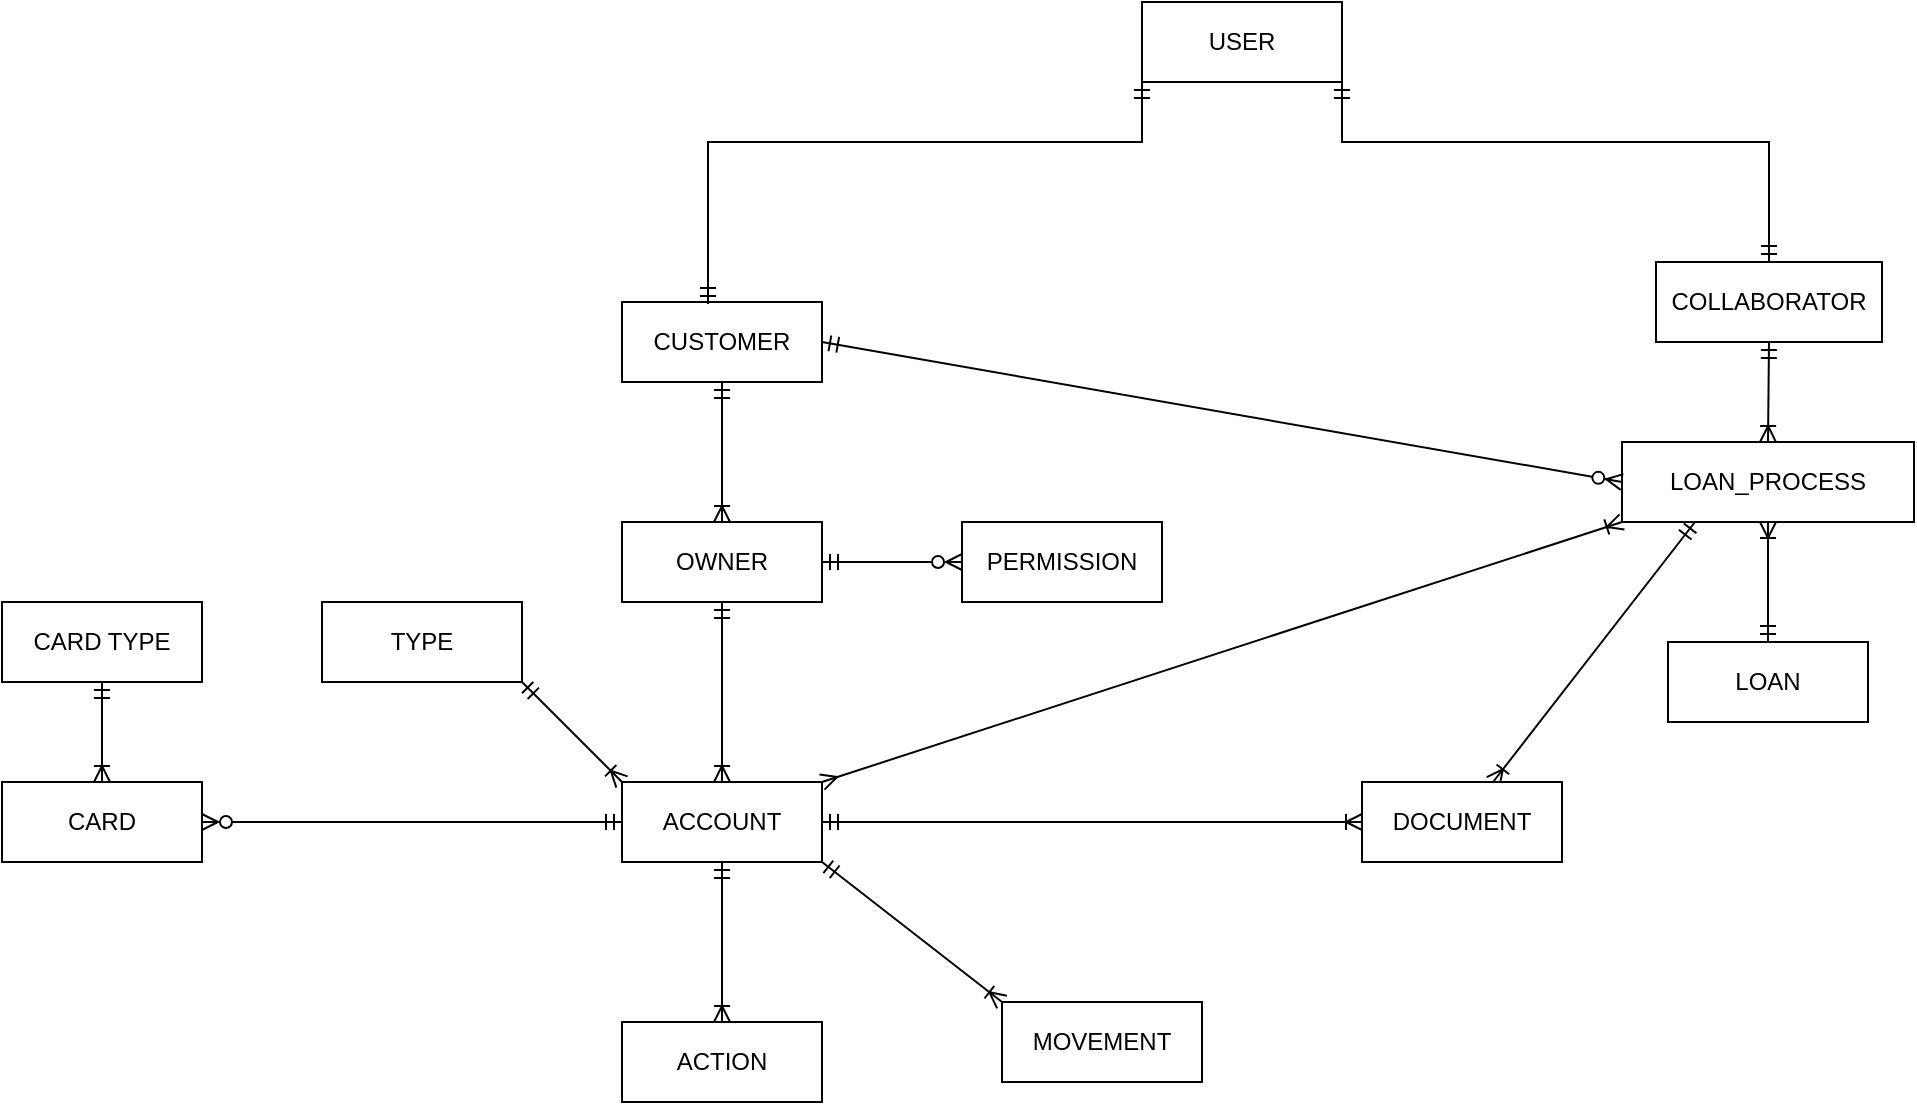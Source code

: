 <mxfile version="17.4.0" type="github" pages="2">
  <diagram id="_O00fU22G__8wHqbWCPV" name="Page-1">
    <mxGraphModel dx="1695" dy="1637" grid="1" gridSize="10" guides="1" tooltips="1" connect="1" arrows="1" fold="1" page="1" pageScale="1" pageWidth="827" pageHeight="1169" math="0" shadow="0">
      <root>
        <mxCell id="0" />
        <mxCell id="1" parent="0" />
        <mxCell id="Fl5BDDIY00m3_fIH6vyA-1" value="CUSTOMER" style="whiteSpace=wrap;html=1;align=center;" parent="1" vertex="1">
          <mxGeometry x="-80" y="10" width="100" height="40" as="geometry" />
        </mxCell>
        <mxCell id="SmDYnC3skr7kvTm2-20j-1" style="edgeStyle=none;rounded=0;orthogonalLoop=1;jettySize=auto;html=1;exitX=1;exitY=0.5;exitDx=0;exitDy=0;entryX=0;entryY=0.5;entryDx=0;entryDy=0;startArrow=ERmandOne;startFill=0;endArrow=ERoneToMany;endFill=0;" parent="1" source="Fl5BDDIY00m3_fIH6vyA-6" target="Okt2JlCH_pNQM3TXWE3o-1" edge="1">
          <mxGeometry relative="1" as="geometry" />
        </mxCell>
        <mxCell id="Fl5BDDIY00m3_fIH6vyA-6" value="ACCOUNT" style="whiteSpace=wrap;html=1;align=center;" parent="1" vertex="1">
          <mxGeometry x="-80" y="250" width="100" height="40" as="geometry" />
        </mxCell>
        <mxCell id="Fl5BDDIY00m3_fIH6vyA-8" value="MOVEMENT" style="whiteSpace=wrap;html=1;align=center;" parent="1" vertex="1">
          <mxGeometry x="110" y="360" width="100" height="40" as="geometry" />
        </mxCell>
        <mxCell id="Fl5BDDIY00m3_fIH6vyA-10" value="PERMISSION" style="whiteSpace=wrap;html=1;align=center;" parent="1" vertex="1">
          <mxGeometry x="90" y="120" width="100" height="40" as="geometry" />
        </mxCell>
        <mxCell id="gVsfr3qRTq61EtLtWJ68-2" style="edgeStyle=none;rounded=0;orthogonalLoop=1;jettySize=auto;html=1;startArrow=ERmandOne;startFill=0;endArrow=ERoneToMany;endFill=0;exitX=0.5;exitY=1;exitDx=0;exitDy=0;entryX=0.5;entryY=0;entryDx=0;entryDy=0;" parent="1" source="gVsfr3qRTq61EtLtWJ68-1" target="Fl5BDDIY00m3_fIH6vyA-11" edge="1">
          <mxGeometry relative="1" as="geometry">
            <mxPoint x="-280" y="230" as="targetPoint" />
          </mxGeometry>
        </mxCell>
        <mxCell id="Fl5BDDIY00m3_fIH6vyA-11" value="CARD" style="whiteSpace=wrap;html=1;align=center;" parent="1" vertex="1">
          <mxGeometry x="-390" y="250" width="100" height="40" as="geometry" />
        </mxCell>
        <mxCell id="Fl5BDDIY00m3_fIH6vyA-13" value="COLLABORATOR" style="whiteSpace=wrap;html=1;align=center;" parent="1" vertex="1">
          <mxGeometry x="437" y="-10" width="113" height="40" as="geometry" />
        </mxCell>
        <mxCell id="Fl5BDDIY00m3_fIH6vyA-44" value="" style="fontSize=12;html=1;endArrow=ERzeroToMany;endFill=0;rounded=0;exitX=1;exitY=0.5;exitDx=0;exitDy=0;startArrow=ERmandOne;startFill=0;" parent="1" source="Fl5BDDIY00m3_fIH6vyA-61" target="Fl5BDDIY00m3_fIH6vyA-10" edge="1">
          <mxGeometry width="100" height="100" relative="1" as="geometry">
            <mxPoint x="120" y="330" as="sourcePoint" />
            <mxPoint x="220" y="230" as="targetPoint" />
          </mxGeometry>
        </mxCell>
        <mxCell id="Fl5BDDIY00m3_fIH6vyA-45" value="" style="fontSize=12;html=1;endArrow=ERoneToMany;endFill=0;rounded=0;exitX=1;exitY=1;exitDx=0;exitDy=0;entryX=0;entryY=0;entryDx=0;entryDy=0;startArrow=ERmandOne;startFill=0;" parent="1" source="Fl5BDDIY00m3_fIH6vyA-6" target="Fl5BDDIY00m3_fIH6vyA-8" edge="1">
          <mxGeometry width="100" height="100" relative="1" as="geometry">
            <mxPoint x="120" y="330" as="sourcePoint" />
            <mxPoint x="220" y="230" as="targetPoint" />
          </mxGeometry>
        </mxCell>
        <mxCell id="Fl5BDDIY00m3_fIH6vyA-46" value="" style="edgeStyle=entityRelationEdgeStyle;fontSize=12;html=1;endArrow=ERzeroToMany;endFill=1;rounded=0;exitX=0;exitY=0.5;exitDx=0;exitDy=0;entryX=1;entryY=0.5;entryDx=0;entryDy=0;startArrow=ERmandOne;startFill=0;" parent="1" source="Fl5BDDIY00m3_fIH6vyA-6" target="Fl5BDDIY00m3_fIH6vyA-11" edge="1">
          <mxGeometry width="100" height="100" relative="1" as="geometry">
            <mxPoint x="-40" y="330" as="sourcePoint" />
            <mxPoint x="60" y="230" as="targetPoint" />
          </mxGeometry>
        </mxCell>
        <mxCell id="Fl5BDDIY00m3_fIH6vyA-51" value="" style="fontSize=12;html=1;endArrow=ERoneToMany;endFill=0;rounded=0;exitX=0.5;exitY=1;exitDx=0;exitDy=0;entryX=0.5;entryY=0;entryDx=0;entryDy=0;startArrow=ERmandOne;startFill=0;" parent="1" source="Fl5BDDIY00m3_fIH6vyA-1" target="Fl5BDDIY00m3_fIH6vyA-61" edge="1">
          <mxGeometry width="100" height="100" relative="1" as="geometry">
            <mxPoint x="10" y="140" as="sourcePoint" />
            <mxPoint x="120" y="190" as="targetPoint" />
          </mxGeometry>
        </mxCell>
        <mxCell id="Fl5BDDIY00m3_fIH6vyA-53" value="TYPE" style="whiteSpace=wrap;html=1;align=center;" parent="1" vertex="1">
          <mxGeometry x="-230" y="160" width="100" height="40" as="geometry" />
        </mxCell>
        <mxCell id="Fl5BDDIY00m3_fIH6vyA-54" value="" style="fontSize=12;html=1;endArrow=ERmandOne;endFill=0;rounded=0;entryX=1;entryY=1;entryDx=0;entryDy=0;exitX=0;exitY=0;exitDx=0;exitDy=0;startArrow=ERoneToMany;startFill=0;" parent="1" source="Fl5BDDIY00m3_fIH6vyA-6" target="Fl5BDDIY00m3_fIH6vyA-53" edge="1">
          <mxGeometry width="100" height="100" relative="1" as="geometry">
            <mxPoint x="-80" y="310" as="sourcePoint" />
            <mxPoint x="20" y="210" as="targetPoint" />
          </mxGeometry>
        </mxCell>
        <mxCell id="Fl5BDDIY00m3_fIH6vyA-59" value="ACTION" style="whiteSpace=wrap;html=1;align=center;" parent="1" vertex="1">
          <mxGeometry x="-80" y="370" width="100" height="40" as="geometry" />
        </mxCell>
        <mxCell id="Fl5BDDIY00m3_fIH6vyA-60" value="" style="fontSize=12;html=1;endArrow=ERoneToMany;endFill=0;rounded=0;exitX=0.5;exitY=1;exitDx=0;exitDy=0;entryX=0.5;entryY=0;entryDx=0;entryDy=0;startArrow=ERmandOne;startFill=0;" parent="1" source="Fl5BDDIY00m3_fIH6vyA-6" target="Fl5BDDIY00m3_fIH6vyA-59" edge="1">
          <mxGeometry width="100" height="100" relative="1" as="geometry">
            <mxPoint x="-110" y="330" as="sourcePoint" />
            <mxPoint x="-130" y="360" as="targetPoint" />
          </mxGeometry>
        </mxCell>
        <mxCell id="Fl5BDDIY00m3_fIH6vyA-61" value="OWNER" style="whiteSpace=wrap;html=1;align=center;" parent="1" vertex="1">
          <mxGeometry x="-80" y="120" width="100" height="40" as="geometry" />
        </mxCell>
        <mxCell id="Fl5BDDIY00m3_fIH6vyA-62" value="USER" style="whiteSpace=wrap;html=1;align=center;" parent="1" vertex="1">
          <mxGeometry x="180" y="-140" width="100" height="40" as="geometry" />
        </mxCell>
        <mxCell id="Fl5BDDIY00m3_fIH6vyA-63" value="" style="fontSize=12;html=1;endArrow=ERmandOne;endFill=0;rounded=0;exitX=0.43;exitY=0.025;exitDx=0;exitDy=0;startArrow=ERmandOne;startFill=0;entryX=0;entryY=1;entryDx=0;entryDy=0;exitPerimeter=0;edgeStyle=orthogonalEdgeStyle;" parent="1" source="Fl5BDDIY00m3_fIH6vyA-1" target="Fl5BDDIY00m3_fIH6vyA-62" edge="1">
          <mxGeometry width="100" height="100" relative="1" as="geometry">
            <mxPoint x="210" y="240" as="sourcePoint" />
            <mxPoint x="310" y="140" as="targetPoint" />
            <Array as="points">
              <mxPoint x="-37" y="-70" />
              <mxPoint x="180" y="-70" />
            </Array>
          </mxGeometry>
        </mxCell>
        <mxCell id="Fl5BDDIY00m3_fIH6vyA-64" value="" style="fontSize=12;html=1;endArrow=ERmandOne;endFill=0;rounded=0;entryX=1;entryY=1;entryDx=0;entryDy=0;exitX=0.5;exitY=0;exitDx=0;exitDy=0;startArrow=ERmandOne;startFill=0;edgeStyle=orthogonalEdgeStyle;" parent="1" source="Fl5BDDIY00m3_fIH6vyA-13" target="Fl5BDDIY00m3_fIH6vyA-62" edge="1">
          <mxGeometry width="100" height="100" relative="1" as="geometry">
            <mxPoint x="70" y="90" as="sourcePoint" />
            <mxPoint x="300" y="20" as="targetPoint" />
            <Array as="points">
              <mxPoint x="494" y="-70" />
              <mxPoint x="280" y="-70" />
            </Array>
          </mxGeometry>
        </mxCell>
        <mxCell id="Fl5BDDIY00m3_fIH6vyA-65" value="" style="fontSize=12;html=1;endArrow=ERmandOne;endFill=0;rounded=0;entryX=0.5;entryY=1;entryDx=0;entryDy=0;exitX=0.5;exitY=0;exitDx=0;exitDy=0;startArrow=ERoneToMany;startFill=0;" parent="1" source="Fl5BDDIY00m3_fIH6vyA-6" target="Fl5BDDIY00m3_fIH6vyA-61" edge="1">
          <mxGeometry width="100" height="100" relative="1" as="geometry">
            <mxPoint x="130" y="270" as="sourcePoint" />
            <mxPoint x="230" y="170" as="targetPoint" />
          </mxGeometry>
        </mxCell>
        <mxCell id="WzG15J881lihtk_l85HM-1" style="rounded=0;orthogonalLoop=1;jettySize=auto;html=1;exitX=0;exitY=1;exitDx=0;exitDy=0;entryX=1;entryY=0;entryDx=0;entryDy=0;endArrow=ERmany;endFill=0;startArrow=ERoneToMany;startFill=0;" parent="1" source="Fl5BDDIY00m3_fIH6vyA-67" target="Fl5BDDIY00m3_fIH6vyA-6" edge="1">
          <mxGeometry relative="1" as="geometry" />
        </mxCell>
        <mxCell id="Okt2JlCH_pNQM3TXWE3o-2" style="edgeStyle=none;rounded=0;orthogonalLoop=1;jettySize=auto;html=1;startArrow=ERmandOne;startFill=0;endArrow=ERoneToMany;endFill=0;exitX=0.25;exitY=1;exitDx=0;exitDy=0;" parent="1" source="Fl5BDDIY00m3_fIH6vyA-67" target="Okt2JlCH_pNQM3TXWE3o-1" edge="1">
          <mxGeometry relative="1" as="geometry" />
        </mxCell>
        <mxCell id="Fl5BDDIY00m3_fIH6vyA-67" value="LOAN_PROCESS" style="whiteSpace=wrap;html=1;align=center;" parent="1" vertex="1">
          <mxGeometry x="420" y="80" width="146" height="40" as="geometry" />
        </mxCell>
        <mxCell id="Fl5BDDIY00m3_fIH6vyA-68" value="" style="fontSize=12;html=1;endArrow=ERzeroToMany;endFill=1;rounded=0;entryX=0;entryY=0.5;entryDx=0;entryDy=0;exitX=1;exitY=0.5;exitDx=0;exitDy=0;startArrow=ERmandOne;startFill=0;" parent="1" source="Fl5BDDIY00m3_fIH6vyA-1" target="Fl5BDDIY00m3_fIH6vyA-67" edge="1">
          <mxGeometry width="100" height="100" relative="1" as="geometry">
            <mxPoint x="210" y="320" as="sourcePoint" />
            <mxPoint x="310" y="220" as="targetPoint" />
          </mxGeometry>
        </mxCell>
        <mxCell id="Fl5BDDIY00m3_fIH6vyA-69" value="" style="fontSize=12;html=1;endArrow=ERoneToMany;endFill=0;rounded=0;entryX=0.5;entryY=0;entryDx=0;entryDy=0;exitX=0.5;exitY=1;exitDx=0;exitDy=0;startArrow=ERmandOne;startFill=0;" parent="1" source="Fl5BDDIY00m3_fIH6vyA-13" target="Fl5BDDIY00m3_fIH6vyA-67" edge="1">
          <mxGeometry width="100" height="100" relative="1" as="geometry">
            <mxPoint x="130" y="90" as="sourcePoint" />
            <mxPoint x="380" y="110" as="targetPoint" />
          </mxGeometry>
        </mxCell>
        <mxCell id="Fl5BDDIY00m3_fIH6vyA-71" style="edgeStyle=none;rounded=0;orthogonalLoop=1;jettySize=auto;html=1;entryX=0.5;entryY=1;entryDx=0;entryDy=0;startArrow=ERmandOne;startFill=0;endArrow=ERoneToMany;endFill=0;" parent="1" source="Fl5BDDIY00m3_fIH6vyA-70" target="Fl5BDDIY00m3_fIH6vyA-67" edge="1">
          <mxGeometry relative="1" as="geometry" />
        </mxCell>
        <mxCell id="Fl5BDDIY00m3_fIH6vyA-70" value="LOAN" style="whiteSpace=wrap;html=1;align=center;" parent="1" vertex="1">
          <mxGeometry x="443" y="180" width="100" height="40" as="geometry" />
        </mxCell>
        <mxCell id="gVsfr3qRTq61EtLtWJ68-1" value="CARD TYPE" style="whiteSpace=wrap;html=1;align=center;" parent="1" vertex="1">
          <mxGeometry x="-390" y="160" width="100" height="40" as="geometry" />
        </mxCell>
        <mxCell id="Okt2JlCH_pNQM3TXWE3o-1" value="DOCUMENT" style="whiteSpace=wrap;html=1;align=center;" parent="1" vertex="1">
          <mxGeometry x="290" y="250" width="100" height="40" as="geometry" />
        </mxCell>
      </root>
    </mxGraphModel>
  </diagram>
  <diagram id="TmMlykArN1qiUsdlGXtu" name="Page-2">
    <mxGraphModel dx="1695" dy="1637" grid="1" gridSize="10" guides="1" tooltips="1" connect="1" arrows="1" fold="1" page="1" pageScale="1" pageWidth="827" pageHeight="1169" math="0" shadow="0">
      <root>
        <mxCell id="0" />
        <mxCell id="1" parent="0" />
        <mxCell id="GO1J85YcPRxJqBk5s4lW-1" value="Loan" style="shape=table;startSize=30;container=1;collapsible=1;childLayout=tableLayout;fixedRows=1;rowLines=0;fontStyle=1;align=center;resizeLast=1;rounded=1;sketch=1;" parent="1" vertex="1">
          <mxGeometry x="910" y="130" width="180" height="190" as="geometry" />
        </mxCell>
        <mxCell id="GO1J85YcPRxJqBk5s4lW-2" value="" style="shape=tableRow;horizontal=0;startSize=0;swimlaneHead=0;swimlaneBody=0;fillColor=none;collapsible=0;dropTarget=0;points=[[0,0.5],[1,0.5]];portConstraint=eastwest;top=0;left=0;right=0;bottom=1;rounded=1;sketch=1;" parent="GO1J85YcPRxJqBk5s4lW-1" vertex="1">
          <mxGeometry y="30" width="180" height="30" as="geometry" />
        </mxCell>
        <mxCell id="GO1J85YcPRxJqBk5s4lW-3" value="PK" style="shape=partialRectangle;connectable=0;fillColor=none;top=0;left=0;bottom=0;right=0;fontStyle=1;overflow=hidden;rounded=1;sketch=1;" parent="GO1J85YcPRxJqBk5s4lW-2" vertex="1">
          <mxGeometry width="30" height="30" as="geometry">
            <mxRectangle width="30" height="30" as="alternateBounds" />
          </mxGeometry>
        </mxCell>
        <mxCell id="GO1J85YcPRxJqBk5s4lW-4" value="UniqueID" style="shape=partialRectangle;connectable=0;fillColor=none;top=0;left=0;bottom=0;right=0;align=left;spacingLeft=6;fontStyle=5;overflow=hidden;rounded=1;sketch=1;" parent="GO1J85YcPRxJqBk5s4lW-2" vertex="1">
          <mxGeometry x="30" width="150" height="30" as="geometry">
            <mxRectangle width="150" height="30" as="alternateBounds" />
          </mxGeometry>
        </mxCell>
        <mxCell id="GO1J85YcPRxJqBk5s4lW-5" value="" style="shape=tableRow;horizontal=0;startSize=0;swimlaneHead=0;swimlaneBody=0;fillColor=none;collapsible=0;dropTarget=0;points=[[0,0.5],[1,0.5]];portConstraint=eastwest;top=0;left=0;right=0;bottom=0;rounded=1;sketch=1;" parent="GO1J85YcPRxJqBk5s4lW-1" vertex="1">
          <mxGeometry y="60" width="180" height="30" as="geometry" />
        </mxCell>
        <mxCell id="GO1J85YcPRxJqBk5s4lW-6" value="" style="shape=partialRectangle;connectable=0;fillColor=none;top=0;left=0;bottom=0;right=0;editable=1;overflow=hidden;rounded=1;sketch=1;" parent="GO1J85YcPRxJqBk5s4lW-5" vertex="1">
          <mxGeometry width="30" height="30" as="geometry">
            <mxRectangle width="30" height="30" as="alternateBounds" />
          </mxGeometry>
        </mxCell>
        <mxCell id="GO1J85YcPRxJqBk5s4lW-7" value="id_process" style="shape=partialRectangle;connectable=0;fillColor=none;top=0;left=0;bottom=0;right=0;align=left;spacingLeft=6;overflow=hidden;rounded=1;sketch=1;" parent="GO1J85YcPRxJqBk5s4lW-5" vertex="1">
          <mxGeometry x="30" width="150" height="30" as="geometry">
            <mxRectangle width="150" height="30" as="alternateBounds" />
          </mxGeometry>
        </mxCell>
        <mxCell id="GO1J85YcPRxJqBk5s4lW-8" value="" style="shape=tableRow;horizontal=0;startSize=0;swimlaneHead=0;swimlaneBody=0;fillColor=none;collapsible=0;dropTarget=0;points=[[0,0.5],[1,0.5]];portConstraint=eastwest;top=0;left=0;right=0;bottom=0;rounded=1;sketch=1;" parent="GO1J85YcPRxJqBk5s4lW-1" vertex="1">
          <mxGeometry y="90" width="180" height="30" as="geometry" />
        </mxCell>
        <mxCell id="GO1J85YcPRxJqBk5s4lW-9" value="" style="shape=partialRectangle;connectable=0;fillColor=none;top=0;left=0;bottom=0;right=0;editable=1;overflow=hidden;rounded=1;sketch=1;" parent="GO1J85YcPRxJqBk5s4lW-8" vertex="1">
          <mxGeometry width="30" height="30" as="geometry">
            <mxRectangle width="30" height="30" as="alternateBounds" />
          </mxGeometry>
        </mxCell>
        <mxCell id="GO1J85YcPRxJqBk5s4lW-10" value="amount" style="shape=partialRectangle;connectable=0;fillColor=none;top=0;left=0;bottom=0;right=0;align=left;spacingLeft=6;overflow=hidden;rounded=1;sketch=1;" parent="GO1J85YcPRxJqBk5s4lW-8" vertex="1">
          <mxGeometry x="30" width="150" height="30" as="geometry">
            <mxRectangle width="150" height="30" as="alternateBounds" />
          </mxGeometry>
        </mxCell>
        <mxCell id="GO1J85YcPRxJqBk5s4lW-11" value="" style="shape=tableRow;horizontal=0;startSize=0;swimlaneHead=0;swimlaneBody=0;fillColor=none;collapsible=0;dropTarget=0;points=[[0,0.5],[1,0.5]];portConstraint=eastwest;top=0;left=0;right=0;bottom=0;rounded=1;sketch=1;" parent="GO1J85YcPRxJqBk5s4lW-1" vertex="1">
          <mxGeometry y="120" width="180" height="30" as="geometry" />
        </mxCell>
        <mxCell id="GO1J85YcPRxJqBk5s4lW-12" value="" style="shape=partialRectangle;connectable=0;fillColor=none;top=0;left=0;bottom=0;right=0;editable=1;overflow=hidden;rounded=1;sketch=1;" parent="GO1J85YcPRxJqBk5s4lW-11" vertex="1">
          <mxGeometry width="30" height="30" as="geometry">
            <mxRectangle width="30" height="30" as="alternateBounds" />
          </mxGeometry>
        </mxCell>
        <mxCell id="GO1J85YcPRxJqBk5s4lW-13" value="timeremaining" style="shape=partialRectangle;connectable=0;fillColor=none;top=0;left=0;bottom=0;right=0;align=left;spacingLeft=6;overflow=hidden;rounded=1;sketch=1;" parent="GO1J85YcPRxJqBk5s4lW-11" vertex="1">
          <mxGeometry x="30" width="150" height="30" as="geometry">
            <mxRectangle width="150" height="30" as="alternateBounds" />
          </mxGeometry>
        </mxCell>
        <mxCell id="QpA8Ok8MQPeW6WZAQU44-28" style="shape=tableRow;horizontal=0;startSize=0;swimlaneHead=0;swimlaneBody=0;fillColor=none;collapsible=0;dropTarget=0;points=[[0,0.5],[1,0.5]];portConstraint=eastwest;top=0;left=0;right=0;bottom=0;rounded=1;sketch=1;" parent="GO1J85YcPRxJqBk5s4lW-1" vertex="1">
          <mxGeometry y="150" width="180" height="30" as="geometry" />
        </mxCell>
        <mxCell id="QpA8Ok8MQPeW6WZAQU44-29" style="shape=partialRectangle;connectable=0;fillColor=none;top=0;left=0;bottom=0;right=0;editable=1;overflow=hidden;rounded=1;sketch=1;" parent="QpA8Ok8MQPeW6WZAQU44-28" vertex="1">
          <mxGeometry width="30" height="30" as="geometry">
            <mxRectangle width="30" height="30" as="alternateBounds" />
          </mxGeometry>
        </mxCell>
        <mxCell id="QpA8Ok8MQPeW6WZAQU44-30" value="timeinbetween" style="shape=partialRectangle;connectable=0;fillColor=none;top=0;left=0;bottom=0;right=0;align=left;spacingLeft=6;overflow=hidden;rounded=1;sketch=1;" parent="QpA8Ok8MQPeW6WZAQU44-28" vertex="1">
          <mxGeometry x="30" width="150" height="30" as="geometry">
            <mxRectangle width="150" height="30" as="alternateBounds" />
          </mxGeometry>
        </mxCell>
        <mxCell id="GO1J85YcPRxJqBk5s4lW-27" value="Type" style="shape=table;startSize=30;container=1;collapsible=1;childLayout=tableLayout;fixedRows=1;rowLines=0;fontStyle=1;align=center;resizeLast=1;rounded=1;sketch=1;" parent="1" vertex="1">
          <mxGeometry x="1180" y="-640" width="180" height="100" as="geometry" />
        </mxCell>
        <mxCell id="GO1J85YcPRxJqBk5s4lW-28" value="" style="shape=tableRow;horizontal=0;startSize=0;swimlaneHead=0;swimlaneBody=0;fillColor=none;collapsible=0;dropTarget=0;points=[[0,0.5],[1,0.5]];portConstraint=eastwest;top=0;left=0;right=0;bottom=1;rounded=1;sketch=1;" parent="GO1J85YcPRxJqBk5s4lW-27" vertex="1">
          <mxGeometry y="30" width="180" height="30" as="geometry" />
        </mxCell>
        <mxCell id="GO1J85YcPRxJqBk5s4lW-29" value="PK" style="shape=partialRectangle;connectable=0;fillColor=none;top=0;left=0;bottom=0;right=0;fontStyle=1;overflow=hidden;rounded=1;sketch=1;" parent="GO1J85YcPRxJqBk5s4lW-28" vertex="1">
          <mxGeometry width="30" height="30" as="geometry">
            <mxRectangle width="30" height="30" as="alternateBounds" />
          </mxGeometry>
        </mxCell>
        <mxCell id="GO1J85YcPRxJqBk5s4lW-30" value="UniqueID" style="shape=partialRectangle;connectable=0;fillColor=none;top=0;left=0;bottom=0;right=0;align=left;spacingLeft=6;fontStyle=5;overflow=hidden;rounded=1;sketch=1;" parent="GO1J85YcPRxJqBk5s4lW-28" vertex="1">
          <mxGeometry x="30" width="150" height="30" as="geometry">
            <mxRectangle width="150" height="30" as="alternateBounds" />
          </mxGeometry>
        </mxCell>
        <mxCell id="GO1J85YcPRxJqBk5s4lW-31" value="" style="shape=tableRow;horizontal=0;startSize=0;swimlaneHead=0;swimlaneBody=0;fillColor=none;collapsible=0;dropTarget=0;points=[[0,0.5],[1,0.5]];portConstraint=eastwest;top=0;left=0;right=0;bottom=0;rounded=1;sketch=1;" parent="GO1J85YcPRxJqBk5s4lW-27" vertex="1">
          <mxGeometry y="60" width="180" height="30" as="geometry" />
        </mxCell>
        <mxCell id="GO1J85YcPRxJqBk5s4lW-32" value="" style="shape=partialRectangle;connectable=0;fillColor=none;top=0;left=0;bottom=0;right=0;editable=1;overflow=hidden;rounded=1;sketch=1;" parent="GO1J85YcPRxJqBk5s4lW-31" vertex="1">
          <mxGeometry width="30" height="30" as="geometry">
            <mxRectangle width="30" height="30" as="alternateBounds" />
          </mxGeometry>
        </mxCell>
        <mxCell id="GO1J85YcPRxJqBk5s4lW-33" value="type" style="shape=partialRectangle;connectable=0;fillColor=none;top=0;left=0;bottom=0;right=0;align=left;spacingLeft=6;overflow=hidden;rounded=1;sketch=1;" parent="GO1J85YcPRxJqBk5s4lW-31" vertex="1">
          <mxGeometry x="30" width="150" height="30" as="geometry">
            <mxRectangle width="150" height="30" as="alternateBounds" />
          </mxGeometry>
        </mxCell>
        <mxCell id="GO1J85YcPRxJqBk5s4lW-66" value="Owner" style="shape=table;startSize=30;container=1;collapsible=1;childLayout=tableLayout;fixedRows=1;rowLines=0;fontStyle=1;align=center;resizeLast=1;rounded=1;sketch=1;" parent="1" vertex="1">
          <mxGeometry x="380" y="-220" width="180" height="190" as="geometry" />
        </mxCell>
        <mxCell id="GO1J85YcPRxJqBk5s4lW-67" value="" style="shape=tableRow;horizontal=0;startSize=0;swimlaneHead=0;swimlaneBody=0;fillColor=none;collapsible=0;dropTarget=0;points=[[0,0.5],[1,0.5]];portConstraint=eastwest;top=0;left=0;right=0;bottom=1;rounded=1;sketch=1;" parent="GO1J85YcPRxJqBk5s4lW-66" vertex="1">
          <mxGeometry y="30" width="180" height="30" as="geometry" />
        </mxCell>
        <mxCell id="GO1J85YcPRxJqBk5s4lW-68" value="PK" style="shape=partialRectangle;connectable=0;fillColor=none;top=0;left=0;bottom=0;right=0;fontStyle=1;overflow=hidden;rounded=1;sketch=1;" parent="GO1J85YcPRxJqBk5s4lW-67" vertex="1">
          <mxGeometry width="30" height="30" as="geometry">
            <mxRectangle width="30" height="30" as="alternateBounds" />
          </mxGeometry>
        </mxCell>
        <mxCell id="GO1J85YcPRxJqBk5s4lW-69" value="UniqueID" style="shape=partialRectangle;connectable=0;fillColor=none;top=0;left=0;bottom=0;right=0;align=left;spacingLeft=6;fontStyle=5;overflow=hidden;rounded=1;sketch=1;" parent="GO1J85YcPRxJqBk5s4lW-67" vertex="1">
          <mxGeometry x="30" width="150" height="30" as="geometry">
            <mxRectangle width="150" height="30" as="alternateBounds" />
          </mxGeometry>
        </mxCell>
        <mxCell id="GO1J85YcPRxJqBk5s4lW-70" value="" style="shape=tableRow;horizontal=0;startSize=0;swimlaneHead=0;swimlaneBody=0;fillColor=none;collapsible=0;dropTarget=0;points=[[0,0.5],[1,0.5]];portConstraint=eastwest;top=0;left=0;right=0;bottom=0;rounded=1;sketch=1;" parent="GO1J85YcPRxJqBk5s4lW-66" vertex="1">
          <mxGeometry y="60" width="180" height="30" as="geometry" />
        </mxCell>
        <mxCell id="GO1J85YcPRxJqBk5s4lW-71" value="" style="shape=partialRectangle;connectable=0;fillColor=none;top=0;left=0;bottom=0;right=0;editable=1;overflow=hidden;rounded=1;sketch=1;" parent="GO1J85YcPRxJqBk5s4lW-70" vertex="1">
          <mxGeometry width="30" height="30" as="geometry">
            <mxRectangle width="30" height="30" as="alternateBounds" />
          </mxGeometry>
        </mxCell>
        <mxCell id="GO1J85YcPRxJqBk5s4lW-72" value="id_costumer" style="shape=partialRectangle;connectable=0;fillColor=none;top=0;left=0;bottom=0;right=0;align=left;spacingLeft=6;overflow=hidden;rounded=1;sketch=1;" parent="GO1J85YcPRxJqBk5s4lW-70" vertex="1">
          <mxGeometry x="30" width="150" height="30" as="geometry">
            <mxRectangle width="150" height="30" as="alternateBounds" />
          </mxGeometry>
        </mxCell>
        <mxCell id="GO1J85YcPRxJqBk5s4lW-73" value="" style="shape=tableRow;horizontal=0;startSize=0;swimlaneHead=0;swimlaneBody=0;fillColor=none;collapsible=0;dropTarget=0;points=[[0,0.5],[1,0.5]];portConstraint=eastwest;top=0;left=0;right=0;bottom=0;rounded=1;sketch=1;" parent="GO1J85YcPRxJqBk5s4lW-66" vertex="1">
          <mxGeometry y="90" width="180" height="30" as="geometry" />
        </mxCell>
        <mxCell id="GO1J85YcPRxJqBk5s4lW-74" value="" style="shape=partialRectangle;connectable=0;fillColor=none;top=0;left=0;bottom=0;right=0;editable=1;overflow=hidden;rounded=1;sketch=1;" parent="GO1J85YcPRxJqBk5s4lW-73" vertex="1">
          <mxGeometry width="30" height="30" as="geometry">
            <mxRectangle width="30" height="30" as="alternateBounds" />
          </mxGeometry>
        </mxCell>
        <mxCell id="GO1J85YcPRxJqBk5s4lW-75" value="id_permission" style="shape=partialRectangle;connectable=0;fillColor=none;top=0;left=0;bottom=0;right=0;align=left;spacingLeft=6;overflow=hidden;rounded=1;sketch=1;" parent="GO1J85YcPRxJqBk5s4lW-73" vertex="1">
          <mxGeometry x="30" width="150" height="30" as="geometry">
            <mxRectangle width="150" height="30" as="alternateBounds" />
          </mxGeometry>
        </mxCell>
        <mxCell id="GO1J85YcPRxJqBk5s4lW-76" value="" style="shape=tableRow;horizontal=0;startSize=0;swimlaneHead=0;swimlaneBody=0;fillColor=none;collapsible=0;dropTarget=0;points=[[0,0.5],[1,0.5]];portConstraint=eastwest;top=0;left=0;right=0;bottom=0;rounded=1;sketch=1;" parent="GO1J85YcPRxJqBk5s4lW-66" vertex="1">
          <mxGeometry y="120" width="180" height="30" as="geometry" />
        </mxCell>
        <mxCell id="GO1J85YcPRxJqBk5s4lW-77" value="" style="shape=partialRectangle;connectable=0;fillColor=none;top=0;left=0;bottom=0;right=0;editable=1;overflow=hidden;rounded=1;sketch=1;" parent="GO1J85YcPRxJqBk5s4lW-76" vertex="1">
          <mxGeometry width="30" height="30" as="geometry">
            <mxRectangle width="30" height="30" as="alternateBounds" />
          </mxGeometry>
        </mxCell>
        <mxCell id="GO1J85YcPRxJqBk5s4lW-78" value="fullname" style="shape=partialRectangle;connectable=0;fillColor=none;top=0;left=0;bottom=0;right=0;align=left;spacingLeft=6;overflow=hidden;rounded=1;sketch=1;" parent="GO1J85YcPRxJqBk5s4lW-76" vertex="1">
          <mxGeometry x="30" width="150" height="30" as="geometry">
            <mxRectangle width="150" height="30" as="alternateBounds" />
          </mxGeometry>
        </mxCell>
        <mxCell id="QpA8Ok8MQPeW6WZAQU44-13" style="shape=tableRow;horizontal=0;startSize=0;swimlaneHead=0;swimlaneBody=0;fillColor=none;collapsible=0;dropTarget=0;points=[[0,0.5],[1,0.5]];portConstraint=eastwest;top=0;left=0;right=0;bottom=0;rounded=1;sketch=1;" parent="GO1J85YcPRxJqBk5s4lW-66" vertex="1">
          <mxGeometry y="150" width="180" height="30" as="geometry" />
        </mxCell>
        <mxCell id="QpA8Ok8MQPeW6WZAQU44-14" style="shape=partialRectangle;connectable=0;fillColor=none;top=0;left=0;bottom=0;right=0;editable=1;overflow=hidden;rounded=1;sketch=1;" parent="QpA8Ok8MQPeW6WZAQU44-13" vertex="1">
          <mxGeometry width="30" height="30" as="geometry">
            <mxRectangle width="30" height="30" as="alternateBounds" />
          </mxGeometry>
        </mxCell>
        <mxCell id="QpA8Ok8MQPeW6WZAQU44-15" value="nif" style="shape=partialRectangle;connectable=0;fillColor=none;top=0;left=0;bottom=0;right=0;align=left;spacingLeft=6;overflow=hidden;rounded=1;sketch=1;" parent="QpA8Ok8MQPeW6WZAQU44-13" vertex="1">
          <mxGeometry x="30" width="150" height="30" as="geometry">
            <mxRectangle width="150" height="30" as="alternateBounds" />
          </mxGeometry>
        </mxCell>
        <mxCell id="GO1J85YcPRxJqBk5s4lW-79" value="Permission" style="shape=table;startSize=30;container=1;collapsible=1;childLayout=tableLayout;fixedRows=1;rowLines=0;fontStyle=1;align=center;resizeLast=1;rounded=1;sketch=1;" parent="1" vertex="1">
          <mxGeometry x="730" y="-470" width="180" height="160" as="geometry" />
        </mxCell>
        <mxCell id="GO1J85YcPRxJqBk5s4lW-80" value="" style="shape=tableRow;horizontal=0;startSize=0;swimlaneHead=0;swimlaneBody=0;fillColor=none;collapsible=0;dropTarget=0;points=[[0,0.5],[1,0.5]];portConstraint=eastwest;top=0;left=0;right=0;bottom=1;rounded=1;sketch=1;" parent="GO1J85YcPRxJqBk5s4lW-79" vertex="1">
          <mxGeometry y="30" width="180" height="30" as="geometry" />
        </mxCell>
        <mxCell id="GO1J85YcPRxJqBk5s4lW-81" value="PK" style="shape=partialRectangle;connectable=0;fillColor=none;top=0;left=0;bottom=0;right=0;fontStyle=1;overflow=hidden;rounded=1;sketch=1;" parent="GO1J85YcPRxJqBk5s4lW-80" vertex="1">
          <mxGeometry width="30" height="30" as="geometry">
            <mxRectangle width="30" height="30" as="alternateBounds" />
          </mxGeometry>
        </mxCell>
        <mxCell id="GO1J85YcPRxJqBk5s4lW-82" value="UniqueID" style="shape=partialRectangle;connectable=0;fillColor=none;top=0;left=0;bottom=0;right=0;align=left;spacingLeft=6;fontStyle=5;overflow=hidden;rounded=1;sketch=1;" parent="GO1J85YcPRxJqBk5s4lW-80" vertex="1">
          <mxGeometry x="30" width="150" height="30" as="geometry">
            <mxRectangle width="150" height="30" as="alternateBounds" />
          </mxGeometry>
        </mxCell>
        <mxCell id="GO1J85YcPRxJqBk5s4lW-83" value="" style="shape=tableRow;horizontal=0;startSize=0;swimlaneHead=0;swimlaneBody=0;fillColor=none;collapsible=0;dropTarget=0;points=[[0,0.5],[1,0.5]];portConstraint=eastwest;top=0;left=0;right=0;bottom=0;rounded=1;sketch=1;" parent="GO1J85YcPRxJqBk5s4lW-79" vertex="1">
          <mxGeometry y="60" width="180" height="30" as="geometry" />
        </mxCell>
        <mxCell id="GO1J85YcPRxJqBk5s4lW-84" value="" style="shape=partialRectangle;connectable=0;fillColor=none;top=0;left=0;bottom=0;right=0;editable=1;overflow=hidden;rounded=1;sketch=1;" parent="GO1J85YcPRxJqBk5s4lW-83" vertex="1">
          <mxGeometry width="30" height="30" as="geometry">
            <mxRectangle width="30" height="30" as="alternateBounds" />
          </mxGeometry>
        </mxCell>
        <mxCell id="GO1J85YcPRxJqBk5s4lW-85" value="admin" style="shape=partialRectangle;connectable=0;fillColor=none;top=0;left=0;bottom=0;right=0;align=left;spacingLeft=6;overflow=hidden;rounded=1;sketch=1;" parent="GO1J85YcPRxJqBk5s4lW-83" vertex="1">
          <mxGeometry x="30" width="150" height="30" as="geometry">
            <mxRectangle width="150" height="30" as="alternateBounds" />
          </mxGeometry>
        </mxCell>
        <mxCell id="QpA8Ok8MQPeW6WZAQU44-22" style="shape=tableRow;horizontal=0;startSize=0;swimlaneHead=0;swimlaneBody=0;fillColor=none;collapsible=0;dropTarget=0;points=[[0,0.5],[1,0.5]];portConstraint=eastwest;top=0;left=0;right=0;bottom=0;rounded=1;sketch=1;" parent="GO1J85YcPRxJqBk5s4lW-79" vertex="1">
          <mxGeometry y="90" width="180" height="30" as="geometry" />
        </mxCell>
        <mxCell id="QpA8Ok8MQPeW6WZAQU44-23" style="shape=partialRectangle;connectable=0;fillColor=none;top=0;left=0;bottom=0;right=0;editable=1;overflow=hidden;rounded=1;sketch=1;" parent="QpA8Ok8MQPeW6WZAQU44-22" vertex="1">
          <mxGeometry width="30" height="30" as="geometry">
            <mxRectangle width="30" height="30" as="alternateBounds" />
          </mxGeometry>
        </mxCell>
        <mxCell id="QpA8Ok8MQPeW6WZAQU44-24" value="son" style="shape=partialRectangle;connectable=0;fillColor=none;top=0;left=0;bottom=0;right=0;align=left;spacingLeft=6;overflow=hidden;rounded=1;sketch=1;" parent="QpA8Ok8MQPeW6WZAQU44-22" vertex="1">
          <mxGeometry x="30" width="150" height="30" as="geometry">
            <mxRectangle width="150" height="30" as="alternateBounds" />
          </mxGeometry>
        </mxCell>
        <mxCell id="QpA8Ok8MQPeW6WZAQU44-25" style="shape=tableRow;horizontal=0;startSize=0;swimlaneHead=0;swimlaneBody=0;fillColor=none;collapsible=0;dropTarget=0;points=[[0,0.5],[1,0.5]];portConstraint=eastwest;top=0;left=0;right=0;bottom=0;rounded=1;sketch=1;" parent="GO1J85YcPRxJqBk5s4lW-79" vertex="1">
          <mxGeometry y="120" width="180" height="30" as="geometry" />
        </mxCell>
        <mxCell id="QpA8Ok8MQPeW6WZAQU44-26" style="shape=partialRectangle;connectable=0;fillColor=none;top=0;left=0;bottom=0;right=0;editable=1;overflow=hidden;rounded=1;sketch=1;" parent="QpA8Ok8MQPeW6WZAQU44-25" vertex="1">
          <mxGeometry width="30" height="30" as="geometry">
            <mxRectangle width="30" height="30" as="alternateBounds" />
          </mxGeometry>
        </mxCell>
        <mxCell id="QpA8Ok8MQPeW6WZAQU44-27" value="parent" style="shape=partialRectangle;connectable=0;fillColor=none;top=0;left=0;bottom=0;right=0;align=left;spacingLeft=6;overflow=hidden;rounded=1;sketch=1;" parent="QpA8Ok8MQPeW6WZAQU44-25" vertex="1">
          <mxGeometry x="30" width="150" height="30" as="geometry">
            <mxRectangle width="150" height="30" as="alternateBounds" />
          </mxGeometry>
        </mxCell>
        <mxCell id="GO1J85YcPRxJqBk5s4lW-92" value="Account" style="shape=table;startSize=30;container=1;collapsible=1;childLayout=tableLayout;fixedRows=1;rowLines=0;fontStyle=1;align=center;resizeLast=1;rounded=1;sketch=1;" parent="1" vertex="1">
          <mxGeometry x="850" y="-230" width="180" height="340" as="geometry">
            <mxRectangle x="850" y="-220" width="90" height="30" as="alternateBounds" />
          </mxGeometry>
        </mxCell>
        <mxCell id="GO1J85YcPRxJqBk5s4lW-93" value="" style="shape=tableRow;horizontal=0;startSize=0;swimlaneHead=0;swimlaneBody=0;fillColor=none;collapsible=0;dropTarget=0;points=[[0,0.5],[1,0.5]];portConstraint=eastwest;top=0;left=0;right=0;bottom=1;rounded=1;sketch=1;" parent="GO1J85YcPRxJqBk5s4lW-92" vertex="1">
          <mxGeometry y="30" width="180" height="30" as="geometry" />
        </mxCell>
        <mxCell id="GO1J85YcPRxJqBk5s4lW-94" value="PK" style="shape=partialRectangle;connectable=0;fillColor=none;top=0;left=0;bottom=0;right=0;fontStyle=1;overflow=hidden;rounded=1;sketch=1;" parent="GO1J85YcPRxJqBk5s4lW-93" vertex="1">
          <mxGeometry width="30" height="30" as="geometry">
            <mxRectangle width="30" height="30" as="alternateBounds" />
          </mxGeometry>
        </mxCell>
        <mxCell id="GO1J85YcPRxJqBk5s4lW-95" value="UniqueID" style="shape=partialRectangle;connectable=0;fillColor=none;top=0;left=0;bottom=0;right=0;align=left;spacingLeft=6;fontStyle=5;overflow=hidden;rounded=1;sketch=1;" parent="GO1J85YcPRxJqBk5s4lW-93" vertex="1">
          <mxGeometry x="30" width="150" height="30" as="geometry">
            <mxRectangle width="150" height="30" as="alternateBounds" />
          </mxGeometry>
        </mxCell>
        <mxCell id="GO1J85YcPRxJqBk5s4lW-96" value="" style="shape=tableRow;horizontal=0;startSize=0;swimlaneHead=0;swimlaneBody=0;fillColor=none;collapsible=0;dropTarget=0;points=[[0,0.5],[1,0.5]];portConstraint=eastwest;top=0;left=0;right=0;bottom=0;rounded=1;sketch=1;" parent="GO1J85YcPRxJqBk5s4lW-92" vertex="1">
          <mxGeometry y="60" width="180" height="30" as="geometry" />
        </mxCell>
        <mxCell id="GO1J85YcPRxJqBk5s4lW-97" value="" style="shape=partialRectangle;connectable=0;fillColor=none;top=0;left=0;bottom=0;right=0;editable=1;overflow=hidden;rounded=1;sketch=1;" parent="GO1J85YcPRxJqBk5s4lW-96" vertex="1">
          <mxGeometry width="30" height="30" as="geometry">
            <mxRectangle width="30" height="30" as="alternateBounds" />
          </mxGeometry>
        </mxCell>
        <mxCell id="GO1J85YcPRxJqBk5s4lW-98" value="id_owner" style="shape=partialRectangle;connectable=0;fillColor=none;top=0;left=0;bottom=0;right=0;align=left;spacingLeft=6;overflow=hidden;rounded=1;sketch=1;" parent="GO1J85YcPRxJqBk5s4lW-96" vertex="1">
          <mxGeometry x="30" width="150" height="30" as="geometry">
            <mxRectangle width="150" height="30" as="alternateBounds" />
          </mxGeometry>
        </mxCell>
        <mxCell id="GO1J85YcPRxJqBk5s4lW-99" value="" style="shape=tableRow;horizontal=0;startSize=0;swimlaneHead=0;swimlaneBody=0;fillColor=none;collapsible=0;dropTarget=0;points=[[0,0.5],[1,0.5]];portConstraint=eastwest;top=0;left=0;right=0;bottom=0;rounded=1;sketch=1;" parent="GO1J85YcPRxJqBk5s4lW-92" vertex="1">
          <mxGeometry y="90" width="180" height="30" as="geometry" />
        </mxCell>
        <mxCell id="GO1J85YcPRxJqBk5s4lW-100" value="" style="shape=partialRectangle;connectable=0;fillColor=none;top=0;left=0;bottom=0;right=0;editable=1;overflow=hidden;rounded=1;sketch=1;" parent="GO1J85YcPRxJqBk5s4lW-99" vertex="1">
          <mxGeometry width="30" height="30" as="geometry">
            <mxRectangle width="30" height="30" as="alternateBounds" />
          </mxGeometry>
        </mxCell>
        <mxCell id="GO1J85YcPRxJqBk5s4lW-101" value="id_type" style="shape=partialRectangle;connectable=0;fillColor=none;top=0;left=0;bottom=0;right=0;align=left;spacingLeft=6;overflow=hidden;rounded=1;sketch=1;" parent="GO1J85YcPRxJqBk5s4lW-99" vertex="1">
          <mxGeometry x="30" width="150" height="30" as="geometry">
            <mxRectangle width="150" height="30" as="alternateBounds" />
          </mxGeometry>
        </mxCell>
        <mxCell id="GO1J85YcPRxJqBk5s4lW-102" value="" style="shape=tableRow;horizontal=0;startSize=0;swimlaneHead=0;swimlaneBody=0;fillColor=none;collapsible=0;dropTarget=0;points=[[0,0.5],[1,0.5]];portConstraint=eastwest;top=0;left=0;right=0;bottom=0;rounded=1;sketch=1;" parent="GO1J85YcPRxJqBk5s4lW-92" vertex="1">
          <mxGeometry y="120" width="180" height="30" as="geometry" />
        </mxCell>
        <mxCell id="GO1J85YcPRxJqBk5s4lW-103" value="" style="shape=partialRectangle;connectable=0;fillColor=none;top=0;left=0;bottom=0;right=0;editable=1;overflow=hidden;rounded=1;sketch=1;" parent="GO1J85YcPRxJqBk5s4lW-102" vertex="1">
          <mxGeometry width="30" height="30" as="geometry">
            <mxRectangle width="30" height="30" as="alternateBounds" />
          </mxGeometry>
        </mxCell>
        <mxCell id="GO1J85YcPRxJqBk5s4lW-104" value="id_movement" style="shape=partialRectangle;connectable=0;fillColor=none;top=0;left=0;bottom=0;right=0;align=left;spacingLeft=6;overflow=hidden;rounded=1;sketch=1;" parent="GO1J85YcPRxJqBk5s4lW-102" vertex="1">
          <mxGeometry x="30" width="150" height="30" as="geometry">
            <mxRectangle width="150" height="30" as="alternateBounds" />
          </mxGeometry>
        </mxCell>
        <mxCell id="6rFE2Rg4HUWKYR4k9_oP-11" style="shape=tableRow;horizontal=0;startSize=0;swimlaneHead=0;swimlaneBody=0;fillColor=none;collapsible=0;dropTarget=0;points=[[0,0.5],[1,0.5]];portConstraint=eastwest;top=0;left=0;right=0;bottom=0;rounded=1;sketch=1;" parent="GO1J85YcPRxJqBk5s4lW-92" vertex="1">
          <mxGeometry y="150" width="180" height="30" as="geometry" />
        </mxCell>
        <mxCell id="6rFE2Rg4HUWKYR4k9_oP-12" style="shape=partialRectangle;connectable=0;fillColor=none;top=0;left=0;bottom=0;right=0;editable=1;overflow=hidden;rounded=1;sketch=1;" parent="6rFE2Rg4HUWKYR4k9_oP-11" vertex="1">
          <mxGeometry width="30" height="30" as="geometry">
            <mxRectangle width="30" height="30" as="alternateBounds" />
          </mxGeometry>
        </mxCell>
        <mxCell id="6rFE2Rg4HUWKYR4k9_oP-13" value="id_action" style="shape=partialRectangle;connectable=0;fillColor=none;top=0;left=0;bottom=0;right=0;align=left;spacingLeft=6;overflow=hidden;rounded=1;sketch=1;" parent="6rFE2Rg4HUWKYR4k9_oP-11" vertex="1">
          <mxGeometry x="30" width="150" height="30" as="geometry">
            <mxRectangle width="150" height="30" as="alternateBounds" />
          </mxGeometry>
        </mxCell>
        <mxCell id="6rFE2Rg4HUWKYR4k9_oP-15" style="shape=tableRow;horizontal=0;startSize=0;swimlaneHead=0;swimlaneBody=0;fillColor=none;collapsible=0;dropTarget=0;points=[[0,0.5],[1,0.5]];portConstraint=eastwest;top=0;left=0;right=0;bottom=0;rounded=1;sketch=1;" parent="GO1J85YcPRxJqBk5s4lW-92" vertex="1">
          <mxGeometry y="180" width="180" height="30" as="geometry" />
        </mxCell>
        <mxCell id="6rFE2Rg4HUWKYR4k9_oP-16" style="shape=partialRectangle;connectable=0;fillColor=none;top=0;left=0;bottom=0;right=0;editable=1;overflow=hidden;rounded=1;sketch=1;" parent="6rFE2Rg4HUWKYR4k9_oP-15" vertex="1">
          <mxGeometry width="30" height="30" as="geometry">
            <mxRectangle width="30" height="30" as="alternateBounds" />
          </mxGeometry>
        </mxCell>
        <mxCell id="6rFE2Rg4HUWKYR4k9_oP-17" value="id_card" style="shape=partialRectangle;connectable=0;fillColor=none;top=0;left=0;bottom=0;right=0;align=left;spacingLeft=6;overflow=hidden;rounded=1;sketch=1;" parent="6rFE2Rg4HUWKYR4k9_oP-15" vertex="1">
          <mxGeometry x="30" width="150" height="30" as="geometry">
            <mxRectangle width="150" height="30" as="alternateBounds" />
          </mxGeometry>
        </mxCell>
        <mxCell id="QpA8Ok8MQPeW6WZAQU44-1" style="shape=tableRow;horizontal=0;startSize=0;swimlaneHead=0;swimlaneBody=0;fillColor=none;collapsible=0;dropTarget=0;points=[[0,0.5],[1,0.5]];portConstraint=eastwest;top=0;left=0;right=0;bottom=0;rounded=1;sketch=1;" parent="GO1J85YcPRxJqBk5s4lW-92" vertex="1">
          <mxGeometry y="210" width="180" height="30" as="geometry" />
        </mxCell>
        <mxCell id="QpA8Ok8MQPeW6WZAQU44-2" style="shape=partialRectangle;connectable=0;fillColor=none;top=0;left=0;bottom=0;right=0;editable=1;overflow=hidden;rounded=1;sketch=1;" parent="QpA8Ok8MQPeW6WZAQU44-1" vertex="1">
          <mxGeometry width="30" height="30" as="geometry">
            <mxRectangle width="30" height="30" as="alternateBounds" />
          </mxGeometry>
        </mxCell>
        <mxCell id="QpA8Ok8MQPeW6WZAQU44-3" value="password" style="shape=partialRectangle;connectable=0;fillColor=none;top=0;left=0;bottom=0;right=0;align=left;spacingLeft=6;overflow=hidden;rounded=1;sketch=1;" parent="QpA8Ok8MQPeW6WZAQU44-1" vertex="1">
          <mxGeometry x="30" width="150" height="30" as="geometry">
            <mxRectangle width="150" height="30" as="alternateBounds" />
          </mxGeometry>
        </mxCell>
        <mxCell id="QpA8Ok8MQPeW6WZAQU44-4" style="shape=tableRow;horizontal=0;startSize=0;swimlaneHead=0;swimlaneBody=0;fillColor=none;collapsible=0;dropTarget=0;points=[[0,0.5],[1,0.5]];portConstraint=eastwest;top=0;left=0;right=0;bottom=0;rounded=1;sketch=1;" parent="GO1J85YcPRxJqBk5s4lW-92" vertex="1">
          <mxGeometry y="240" width="180" height="30" as="geometry" />
        </mxCell>
        <mxCell id="QpA8Ok8MQPeW6WZAQU44-5" style="shape=partialRectangle;connectable=0;fillColor=none;top=0;left=0;bottom=0;right=0;editable=1;overflow=hidden;rounded=1;sketch=1;" parent="QpA8Ok8MQPeW6WZAQU44-4" vertex="1">
          <mxGeometry width="30" height="30" as="geometry">
            <mxRectangle width="30" height="30" as="alternateBounds" />
          </mxGeometry>
        </mxCell>
        <mxCell id="QpA8Ok8MQPeW6WZAQU44-6" value="name" style="shape=partialRectangle;connectable=0;fillColor=none;top=0;left=0;bottom=0;right=0;align=left;spacingLeft=6;overflow=hidden;rounded=1;sketch=1;" parent="QpA8Ok8MQPeW6WZAQU44-4" vertex="1">
          <mxGeometry x="30" width="150" height="30" as="geometry">
            <mxRectangle width="150" height="30" as="alternateBounds" />
          </mxGeometry>
        </mxCell>
        <mxCell id="QpA8Ok8MQPeW6WZAQU44-7" style="shape=tableRow;horizontal=0;startSize=0;swimlaneHead=0;swimlaneBody=0;fillColor=none;collapsible=0;dropTarget=0;points=[[0,0.5],[1,0.5]];portConstraint=eastwest;top=0;left=0;right=0;bottom=0;rounded=1;sketch=1;" parent="GO1J85YcPRxJqBk5s4lW-92" vertex="1">
          <mxGeometry y="270" width="180" height="30" as="geometry" />
        </mxCell>
        <mxCell id="QpA8Ok8MQPeW6WZAQU44-8" style="shape=partialRectangle;connectable=0;fillColor=none;top=0;left=0;bottom=0;right=0;editable=1;overflow=hidden;rounded=1;sketch=1;" parent="QpA8Ok8MQPeW6WZAQU44-7" vertex="1">
          <mxGeometry width="30" height="30" as="geometry">
            <mxRectangle width="30" height="30" as="alternateBounds" />
          </mxGeometry>
        </mxCell>
        <mxCell id="QpA8Ok8MQPeW6WZAQU44-9" value="ascii" style="shape=partialRectangle;connectable=0;fillColor=none;top=0;left=0;bottom=0;right=0;align=left;spacingLeft=6;overflow=hidden;rounded=1;sketch=1;" parent="QpA8Ok8MQPeW6WZAQU44-7" vertex="1">
          <mxGeometry x="30" width="150" height="30" as="geometry">
            <mxRectangle width="150" height="30" as="alternateBounds" />
          </mxGeometry>
        </mxCell>
        <mxCell id="QpA8Ok8MQPeW6WZAQU44-10" style="shape=tableRow;horizontal=0;startSize=0;swimlaneHead=0;swimlaneBody=0;fillColor=none;collapsible=0;dropTarget=0;points=[[0,0.5],[1,0.5]];portConstraint=eastwest;top=0;left=0;right=0;bottom=0;rounded=1;sketch=1;" parent="GO1J85YcPRxJqBk5s4lW-92" vertex="1">
          <mxGeometry y="300" width="180" height="30" as="geometry" />
        </mxCell>
        <mxCell id="QpA8Ok8MQPeW6WZAQU44-11" style="shape=partialRectangle;connectable=0;fillColor=none;top=0;left=0;bottom=0;right=0;editable=1;overflow=hidden;rounded=1;sketch=1;" parent="QpA8Ok8MQPeW6WZAQU44-10" vertex="1">
          <mxGeometry width="30" height="30" as="geometry">
            <mxRectangle width="30" height="30" as="alternateBounds" />
          </mxGeometry>
        </mxCell>
        <mxCell id="QpA8Ok8MQPeW6WZAQU44-12" value="email" style="shape=partialRectangle;connectable=0;fillColor=none;top=0;left=0;bottom=0;right=0;align=left;spacingLeft=6;overflow=hidden;rounded=1;sketch=1;" parent="QpA8Ok8MQPeW6WZAQU44-10" vertex="1">
          <mxGeometry x="30" width="150" height="30" as="geometry">
            <mxRectangle width="150" height="30" as="alternateBounds" />
          </mxGeometry>
        </mxCell>
        <mxCell id="GO1J85YcPRxJqBk5s4lW-105" value="Costumer" style="shape=table;startSize=30;container=1;collapsible=1;childLayout=tableLayout;fixedRows=1;rowLines=0;fontStyle=1;align=center;resizeLast=1;rounded=1;sketch=1;" parent="1" vertex="1">
          <mxGeometry x="-20" width="180" height="160" as="geometry" />
        </mxCell>
        <mxCell id="GO1J85YcPRxJqBk5s4lW-106" value="" style="shape=tableRow;horizontal=0;startSize=0;swimlaneHead=0;swimlaneBody=0;fillColor=none;collapsible=0;dropTarget=0;points=[[0,0.5],[1,0.5]];portConstraint=eastwest;top=0;left=0;right=0;bottom=1;rounded=1;sketch=1;" parent="GO1J85YcPRxJqBk5s4lW-105" vertex="1">
          <mxGeometry y="30" width="180" height="30" as="geometry" />
        </mxCell>
        <mxCell id="GO1J85YcPRxJqBk5s4lW-107" value="PK" style="shape=partialRectangle;connectable=0;fillColor=none;top=0;left=0;bottom=0;right=0;fontStyle=1;overflow=hidden;rounded=1;sketch=1;" parent="GO1J85YcPRxJqBk5s4lW-106" vertex="1">
          <mxGeometry width="30" height="30" as="geometry">
            <mxRectangle width="30" height="30" as="alternateBounds" />
          </mxGeometry>
        </mxCell>
        <mxCell id="GO1J85YcPRxJqBk5s4lW-108" value="UniqueID" style="shape=partialRectangle;connectable=0;fillColor=none;top=0;left=0;bottom=0;right=0;align=left;spacingLeft=6;fontStyle=5;overflow=hidden;rounded=1;sketch=1;" parent="GO1J85YcPRxJqBk5s4lW-106" vertex="1">
          <mxGeometry x="30" width="150" height="30" as="geometry">
            <mxRectangle width="150" height="30" as="alternateBounds" />
          </mxGeometry>
        </mxCell>
        <mxCell id="GO1J85YcPRxJqBk5s4lW-109" value="" style="shape=tableRow;horizontal=0;startSize=0;swimlaneHead=0;swimlaneBody=0;fillColor=none;collapsible=0;dropTarget=0;points=[[0,0.5],[1,0.5]];portConstraint=eastwest;top=0;left=0;right=0;bottom=0;rounded=1;sketch=1;" parent="GO1J85YcPRxJqBk5s4lW-105" vertex="1">
          <mxGeometry y="60" width="180" height="30" as="geometry" />
        </mxCell>
        <mxCell id="GO1J85YcPRxJqBk5s4lW-110" value="" style="shape=partialRectangle;connectable=0;fillColor=none;top=0;left=0;bottom=0;right=0;editable=1;overflow=hidden;rounded=1;sketch=1;" parent="GO1J85YcPRxJqBk5s4lW-109" vertex="1">
          <mxGeometry width="30" height="30" as="geometry">
            <mxRectangle width="30" height="30" as="alternateBounds" />
          </mxGeometry>
        </mxCell>
        <mxCell id="GO1J85YcPRxJqBk5s4lW-111" value="id_costumer" style="shape=partialRectangle;connectable=0;fillColor=none;top=0;left=0;bottom=0;right=0;align=left;spacingLeft=6;overflow=hidden;rounded=1;sketch=1;" parent="GO1J85YcPRxJqBk5s4lW-109" vertex="1">
          <mxGeometry x="30" width="150" height="30" as="geometry">
            <mxRectangle width="150" height="30" as="alternateBounds" />
          </mxGeometry>
        </mxCell>
        <mxCell id="GO1J85YcPRxJqBk5s4lW-112" value="" style="shape=tableRow;horizontal=0;startSize=0;swimlaneHead=0;swimlaneBody=0;fillColor=none;collapsible=0;dropTarget=0;points=[[0,0.5],[1,0.5]];portConstraint=eastwest;top=0;left=0;right=0;bottom=0;rounded=1;sketch=1;" parent="GO1J85YcPRxJqBk5s4lW-105" vertex="1">
          <mxGeometry y="90" width="180" height="30" as="geometry" />
        </mxCell>
        <mxCell id="GO1J85YcPRxJqBk5s4lW-113" value="" style="shape=partialRectangle;connectable=0;fillColor=none;top=0;left=0;bottom=0;right=0;editable=1;overflow=hidden;rounded=1;sketch=1;" parent="GO1J85YcPRxJqBk5s4lW-112" vertex="1">
          <mxGeometry width="30" height="30" as="geometry">
            <mxRectangle width="30" height="30" as="alternateBounds" />
          </mxGeometry>
        </mxCell>
        <mxCell id="GO1J85YcPRxJqBk5s4lW-114" value="" style="shape=partialRectangle;connectable=0;fillColor=none;top=0;left=0;bottom=0;right=0;align=left;spacingLeft=6;overflow=hidden;rounded=1;sketch=1;" parent="GO1J85YcPRxJqBk5s4lW-112" vertex="1">
          <mxGeometry x="30" width="150" height="30" as="geometry">
            <mxRectangle width="150" height="30" as="alternateBounds" />
          </mxGeometry>
        </mxCell>
        <mxCell id="GO1J85YcPRxJqBk5s4lW-115" value="" style="shape=tableRow;horizontal=0;startSize=0;swimlaneHead=0;swimlaneBody=0;fillColor=none;collapsible=0;dropTarget=0;points=[[0,0.5],[1,0.5]];portConstraint=eastwest;top=0;left=0;right=0;bottom=0;rounded=1;sketch=1;" parent="GO1J85YcPRxJqBk5s4lW-105" vertex="1">
          <mxGeometry y="120" width="180" height="30" as="geometry" />
        </mxCell>
        <mxCell id="GO1J85YcPRxJqBk5s4lW-116" value="" style="shape=partialRectangle;connectable=0;fillColor=none;top=0;left=0;bottom=0;right=0;editable=1;overflow=hidden;rounded=1;sketch=1;" parent="GO1J85YcPRxJqBk5s4lW-115" vertex="1">
          <mxGeometry width="30" height="30" as="geometry">
            <mxRectangle width="30" height="30" as="alternateBounds" />
          </mxGeometry>
        </mxCell>
        <mxCell id="GO1J85YcPRxJqBk5s4lW-117" value="" style="shape=partialRectangle;connectable=0;fillColor=none;top=0;left=0;bottom=0;right=0;align=left;spacingLeft=6;overflow=hidden;rounded=1;sketch=1;" parent="GO1J85YcPRxJqBk5s4lW-115" vertex="1">
          <mxGeometry x="30" width="150" height="30" as="geometry">
            <mxRectangle width="150" height="30" as="alternateBounds" />
          </mxGeometry>
        </mxCell>
        <mxCell id="GO1J85YcPRxJqBk5s4lW-118" value="Collaborator" style="shape=table;startSize=30;container=1;collapsible=1;childLayout=tableLayout;fixedRows=1;rowLines=0;fontStyle=1;align=center;resizeLast=1;rounded=1;sketch=1;" parent="1" vertex="1">
          <mxGeometry x="-20" y="220" width="180" height="130" as="geometry" />
        </mxCell>
        <mxCell id="GO1J85YcPRxJqBk5s4lW-119" value="" style="shape=tableRow;horizontal=0;startSize=0;swimlaneHead=0;swimlaneBody=0;fillColor=none;collapsible=0;dropTarget=0;points=[[0,0.5],[1,0.5]];portConstraint=eastwest;top=0;left=0;right=0;bottom=1;rounded=1;sketch=1;" parent="GO1J85YcPRxJqBk5s4lW-118" vertex="1">
          <mxGeometry y="30" width="180" height="30" as="geometry" />
        </mxCell>
        <mxCell id="GO1J85YcPRxJqBk5s4lW-120" value="PK" style="shape=partialRectangle;connectable=0;fillColor=none;top=0;left=0;bottom=0;right=0;fontStyle=1;overflow=hidden;rounded=1;sketch=1;" parent="GO1J85YcPRxJqBk5s4lW-119" vertex="1">
          <mxGeometry width="30" height="30" as="geometry">
            <mxRectangle width="30" height="30" as="alternateBounds" />
          </mxGeometry>
        </mxCell>
        <mxCell id="GO1J85YcPRxJqBk5s4lW-121" value="UniqueID" style="shape=partialRectangle;connectable=0;fillColor=none;top=0;left=0;bottom=0;right=0;align=left;spacingLeft=6;fontStyle=5;overflow=hidden;rounded=1;sketch=1;" parent="GO1J85YcPRxJqBk5s4lW-119" vertex="1">
          <mxGeometry x="30" width="150" height="30" as="geometry">
            <mxRectangle width="150" height="30" as="alternateBounds" />
          </mxGeometry>
        </mxCell>
        <mxCell id="GO1J85YcPRxJqBk5s4lW-122" value="" style="shape=tableRow;horizontal=0;startSize=0;swimlaneHead=0;swimlaneBody=0;fillColor=none;collapsible=0;dropTarget=0;points=[[0,0.5],[1,0.5]];portConstraint=eastwest;top=0;left=0;right=0;bottom=0;rounded=1;sketch=1;" parent="GO1J85YcPRxJqBk5s4lW-118" vertex="1">
          <mxGeometry y="60" width="180" height="30" as="geometry" />
        </mxCell>
        <mxCell id="GO1J85YcPRxJqBk5s4lW-123" value="" style="shape=partialRectangle;connectable=0;fillColor=none;top=0;left=0;bottom=0;right=0;editable=1;overflow=hidden;rounded=1;sketch=1;" parent="GO1J85YcPRxJqBk5s4lW-122" vertex="1">
          <mxGeometry width="30" height="30" as="geometry">
            <mxRectangle width="30" height="30" as="alternateBounds" />
          </mxGeometry>
        </mxCell>
        <mxCell id="GO1J85YcPRxJqBk5s4lW-124" value="id_collaborator" style="shape=partialRectangle;connectable=0;fillColor=none;top=0;left=0;bottom=0;right=0;align=left;spacingLeft=6;overflow=hidden;rounded=1;sketch=1;" parent="GO1J85YcPRxJqBk5s4lW-122" vertex="1">
          <mxGeometry x="30" width="150" height="30" as="geometry">
            <mxRectangle width="150" height="30" as="alternateBounds" />
          </mxGeometry>
        </mxCell>
        <mxCell id="GO1J85YcPRxJqBk5s4lW-125" value="" style="shape=tableRow;horizontal=0;startSize=0;swimlaneHead=0;swimlaneBody=0;fillColor=none;collapsible=0;dropTarget=0;points=[[0,0.5],[1,0.5]];portConstraint=eastwest;top=0;left=0;right=0;bottom=0;rounded=1;sketch=1;" parent="GO1J85YcPRxJqBk5s4lW-118" vertex="1">
          <mxGeometry y="90" width="180" height="30" as="geometry" />
        </mxCell>
        <mxCell id="GO1J85YcPRxJqBk5s4lW-126" value="" style="shape=partialRectangle;connectable=0;fillColor=none;top=0;left=0;bottom=0;right=0;editable=1;overflow=hidden;rounded=1;sketch=1;" parent="GO1J85YcPRxJqBk5s4lW-125" vertex="1">
          <mxGeometry width="30" height="30" as="geometry">
            <mxRectangle width="30" height="30" as="alternateBounds" />
          </mxGeometry>
        </mxCell>
        <mxCell id="GO1J85YcPRxJqBk5s4lW-127" value="" style="shape=partialRectangle;connectable=0;fillColor=none;top=0;left=0;bottom=0;right=0;align=left;spacingLeft=6;overflow=hidden;rounded=1;sketch=1;" parent="GO1J85YcPRxJqBk5s4lW-125" vertex="1">
          <mxGeometry x="30" width="150" height="30" as="geometry">
            <mxRectangle width="150" height="30" as="alternateBounds" />
          </mxGeometry>
        </mxCell>
        <mxCell id="GO1J85YcPRxJqBk5s4lW-131" value="LoanProcess" style="shape=table;startSize=30;container=1;collapsible=1;childLayout=tableLayout;fixedRows=1;rowLines=0;fontStyle=1;align=center;resizeLast=1;rounded=1;sketch=1;" parent="1" vertex="1">
          <mxGeometry x="530" y="130" width="180" height="160" as="geometry" />
        </mxCell>
        <mxCell id="GO1J85YcPRxJqBk5s4lW-132" value="" style="shape=tableRow;horizontal=0;startSize=0;swimlaneHead=0;swimlaneBody=0;fillColor=none;collapsible=0;dropTarget=0;points=[[0,0.5],[1,0.5]];portConstraint=eastwest;top=0;left=0;right=0;bottom=1;rounded=1;sketch=1;" parent="GO1J85YcPRxJqBk5s4lW-131" vertex="1">
          <mxGeometry y="30" width="180" height="30" as="geometry" />
        </mxCell>
        <mxCell id="GO1J85YcPRxJqBk5s4lW-133" value="PK" style="shape=partialRectangle;connectable=0;fillColor=none;top=0;left=0;bottom=0;right=0;fontStyle=1;overflow=hidden;rounded=1;sketch=1;" parent="GO1J85YcPRxJqBk5s4lW-132" vertex="1">
          <mxGeometry width="30" height="30" as="geometry">
            <mxRectangle width="30" height="30" as="alternateBounds" />
          </mxGeometry>
        </mxCell>
        <mxCell id="GO1J85YcPRxJqBk5s4lW-134" value="UniqueID" style="shape=partialRectangle;connectable=0;fillColor=none;top=0;left=0;bottom=0;right=0;align=left;spacingLeft=6;fontStyle=5;overflow=hidden;rounded=1;sketch=1;" parent="GO1J85YcPRxJqBk5s4lW-132" vertex="1">
          <mxGeometry x="30" width="150" height="30" as="geometry">
            <mxRectangle width="150" height="30" as="alternateBounds" />
          </mxGeometry>
        </mxCell>
        <mxCell id="GO1J85YcPRxJqBk5s4lW-135" value="" style="shape=tableRow;horizontal=0;startSize=0;swimlaneHead=0;swimlaneBody=0;fillColor=none;collapsible=0;dropTarget=0;points=[[0,0.5],[1,0.5]];portConstraint=eastwest;top=0;left=0;right=0;bottom=0;rounded=1;sketch=1;" parent="GO1J85YcPRxJqBk5s4lW-131" vertex="1">
          <mxGeometry y="60" width="180" height="30" as="geometry" />
        </mxCell>
        <mxCell id="GO1J85YcPRxJqBk5s4lW-136" value="" style="shape=partialRectangle;connectable=0;fillColor=none;top=0;left=0;bottom=0;right=0;editable=1;overflow=hidden;rounded=1;sketch=1;" parent="GO1J85YcPRxJqBk5s4lW-135" vertex="1">
          <mxGeometry width="30" height="30" as="geometry">
            <mxRectangle width="30" height="30" as="alternateBounds" />
          </mxGeometry>
        </mxCell>
        <mxCell id="GO1J85YcPRxJqBk5s4lW-137" value="id_process" style="shape=partialRectangle;connectable=0;fillColor=none;top=0;left=0;bottom=0;right=0;align=left;spacingLeft=6;overflow=hidden;rounded=1;sketch=1;" parent="GO1J85YcPRxJqBk5s4lW-135" vertex="1">
          <mxGeometry x="30" width="150" height="30" as="geometry">
            <mxRectangle width="150" height="30" as="alternateBounds" />
          </mxGeometry>
        </mxCell>
        <mxCell id="GO1J85YcPRxJqBk5s4lW-141" value="" style="shape=tableRow;horizontal=0;startSize=0;swimlaneHead=0;swimlaneBody=0;fillColor=none;collapsible=0;dropTarget=0;points=[[0,0.5],[1,0.5]];portConstraint=eastwest;top=0;left=0;right=0;bottom=0;rounded=1;sketch=1;" parent="GO1J85YcPRxJqBk5s4lW-131" vertex="1">
          <mxGeometry y="90" width="180" height="30" as="geometry" />
        </mxCell>
        <mxCell id="GO1J85YcPRxJqBk5s4lW-142" value="" style="shape=partialRectangle;connectable=0;fillColor=none;top=0;left=0;bottom=0;right=0;editable=1;overflow=hidden;rounded=1;sketch=1;" parent="GO1J85YcPRxJqBk5s4lW-141" vertex="1">
          <mxGeometry width="30" height="30" as="geometry">
            <mxRectangle width="30" height="30" as="alternateBounds" />
          </mxGeometry>
        </mxCell>
        <mxCell id="GO1J85YcPRxJqBk5s4lW-143" value="id_costumer" style="shape=partialRectangle;connectable=0;fillColor=none;top=0;left=0;bottom=0;right=0;align=left;spacingLeft=6;overflow=hidden;rounded=1;sketch=1;" parent="GO1J85YcPRxJqBk5s4lW-141" vertex="1">
          <mxGeometry x="30" width="150" height="30" as="geometry">
            <mxRectangle width="150" height="30" as="alternateBounds" />
          </mxGeometry>
        </mxCell>
        <mxCell id="GO1J85YcPRxJqBk5s4lW-138" value="" style="shape=tableRow;horizontal=0;startSize=0;swimlaneHead=0;swimlaneBody=0;fillColor=none;collapsible=0;dropTarget=0;points=[[0,0.5],[1,0.5]];portConstraint=eastwest;top=0;left=0;right=0;bottom=0;rounded=1;sketch=1;" parent="GO1J85YcPRxJqBk5s4lW-131" vertex="1">
          <mxGeometry y="120" width="180" height="30" as="geometry" />
        </mxCell>
        <mxCell id="GO1J85YcPRxJqBk5s4lW-139" value="" style="shape=partialRectangle;connectable=0;fillColor=none;top=0;left=0;bottom=0;right=0;editable=1;overflow=hidden;rounded=1;sketch=1;" parent="GO1J85YcPRxJqBk5s4lW-138" vertex="1">
          <mxGeometry width="30" height="30" as="geometry">
            <mxRectangle width="30" height="30" as="alternateBounds" />
          </mxGeometry>
        </mxCell>
        <mxCell id="GO1J85YcPRxJqBk5s4lW-140" value="id_collaborator" style="shape=partialRectangle;connectable=0;fillColor=none;top=0;left=0;bottom=0;right=0;align=left;spacingLeft=6;overflow=hidden;rounded=1;sketch=1;" parent="GO1J85YcPRxJqBk5s4lW-138" vertex="1">
          <mxGeometry x="30" width="150" height="30" as="geometry">
            <mxRectangle width="150" height="30" as="alternateBounds" />
          </mxGeometry>
        </mxCell>
        <mxCell id="GO1J85YcPRxJqBk5s4lW-144" value="User" style="shape=table;startSize=30;container=1;collapsible=1;childLayout=tableLayout;fixedRows=1;rowLines=0;fontStyle=1;align=center;resizeLast=1;rounded=1;sketch=1;" parent="1" vertex="1">
          <mxGeometry x="-330" y="90" width="180" height="220" as="geometry" />
        </mxCell>
        <mxCell id="GO1J85YcPRxJqBk5s4lW-145" value="" style="shape=tableRow;horizontal=0;startSize=0;swimlaneHead=0;swimlaneBody=0;fillColor=none;collapsible=0;dropTarget=0;points=[[0,0.5],[1,0.5]];portConstraint=eastwest;top=0;left=0;right=0;bottom=1;rounded=1;sketch=1;" parent="GO1J85YcPRxJqBk5s4lW-144" vertex="1">
          <mxGeometry y="30" width="180" height="30" as="geometry" />
        </mxCell>
        <mxCell id="GO1J85YcPRxJqBk5s4lW-146" value="PK" style="shape=partialRectangle;connectable=0;fillColor=none;top=0;left=0;bottom=0;right=0;fontStyle=1;overflow=hidden;rounded=1;sketch=1;" parent="GO1J85YcPRxJqBk5s4lW-145" vertex="1">
          <mxGeometry width="30" height="30" as="geometry">
            <mxRectangle width="30" height="30" as="alternateBounds" />
          </mxGeometry>
        </mxCell>
        <mxCell id="GO1J85YcPRxJqBk5s4lW-147" value="UniqueID" style="shape=partialRectangle;connectable=0;fillColor=none;top=0;left=0;bottom=0;right=0;align=left;spacingLeft=6;fontStyle=5;overflow=hidden;rounded=1;sketch=1;" parent="GO1J85YcPRxJqBk5s4lW-145" vertex="1">
          <mxGeometry x="30" width="150" height="30" as="geometry">
            <mxRectangle width="150" height="30" as="alternateBounds" />
          </mxGeometry>
        </mxCell>
        <mxCell id="GO1J85YcPRxJqBk5s4lW-148" value="" style="shape=tableRow;horizontal=0;startSize=0;swimlaneHead=0;swimlaneBody=0;fillColor=none;collapsible=0;dropTarget=0;points=[[0,0.5],[1,0.5]];portConstraint=eastwest;top=0;left=0;right=0;bottom=0;rounded=1;sketch=1;" parent="GO1J85YcPRxJqBk5s4lW-144" vertex="1">
          <mxGeometry y="60" width="180" height="30" as="geometry" />
        </mxCell>
        <mxCell id="GO1J85YcPRxJqBk5s4lW-149" value="Char" style="shape=partialRectangle;connectable=0;fillColor=none;top=0;left=0;bottom=0;right=0;editable=1;overflow=hidden;rounded=1;sketch=1;" parent="GO1J85YcPRxJqBk5s4lW-148" vertex="1">
          <mxGeometry width="30" height="30" as="geometry">
            <mxRectangle width="30" height="30" as="alternateBounds" />
          </mxGeometry>
        </mxCell>
        <mxCell id="GO1J85YcPRxJqBk5s4lW-150" value="nome" style="shape=partialRectangle;connectable=0;fillColor=none;top=0;left=0;bottom=0;right=0;align=left;spacingLeft=6;overflow=hidden;collapsible=0;backgroundOutline=0;rounded=1;sketch=1;" parent="GO1J85YcPRxJqBk5s4lW-148" vertex="1">
          <mxGeometry x="30" width="150" height="30" as="geometry">
            <mxRectangle width="150" height="30" as="alternateBounds" />
          </mxGeometry>
        </mxCell>
        <mxCell id="GO1J85YcPRxJqBk5s4lW-151" value="" style="shape=tableRow;horizontal=0;startSize=0;swimlaneHead=0;swimlaneBody=0;fillColor=none;collapsible=0;dropTarget=0;points=[[0,0.5],[1,0.5]];portConstraint=eastwest;top=0;left=0;right=0;bottom=0;rounded=1;sketch=1;" parent="GO1J85YcPRxJqBk5s4lW-144" vertex="1">
          <mxGeometry y="90" width="180" height="30" as="geometry" />
        </mxCell>
        <mxCell id="GO1J85YcPRxJqBk5s4lW-152" value="FK" style="shape=partialRectangle;connectable=0;fillColor=none;top=0;left=0;bottom=0;right=0;editable=1;overflow=hidden;rounded=1;sketch=1;" parent="GO1J85YcPRxJqBk5s4lW-151" vertex="1">
          <mxGeometry width="30" height="30" as="geometry">
            <mxRectangle width="30" height="30" as="alternateBounds" />
          </mxGeometry>
        </mxCell>
        <mxCell id="GO1J85YcPRxJqBk5s4lW-153" value="id_costumer" style="shape=partialRectangle;connectable=0;fillColor=none;top=0;left=0;bottom=0;right=0;align=left;spacingLeft=6;overflow=hidden;rounded=1;sketch=1;" parent="GO1J85YcPRxJqBk5s4lW-151" vertex="1">
          <mxGeometry x="30" width="150" height="30" as="geometry">
            <mxRectangle width="150" height="30" as="alternateBounds" />
          </mxGeometry>
        </mxCell>
        <mxCell id="GO1J85YcPRxJqBk5s4lW-154" value="" style="shape=tableRow;horizontal=0;startSize=0;swimlaneHead=0;swimlaneBody=0;fillColor=none;collapsible=0;dropTarget=0;points=[[0,0.5],[1,0.5]];portConstraint=eastwest;top=0;left=0;right=0;bottom=0;rounded=1;sketch=1;" parent="GO1J85YcPRxJqBk5s4lW-144" vertex="1">
          <mxGeometry y="120" width="180" height="30" as="geometry" />
        </mxCell>
        <mxCell id="GO1J85YcPRxJqBk5s4lW-155" value="FK" style="shape=partialRectangle;connectable=0;fillColor=none;top=0;left=0;bottom=0;right=0;editable=1;overflow=hidden;rounded=1;sketch=1;" parent="GO1J85YcPRxJqBk5s4lW-154" vertex="1">
          <mxGeometry width="30" height="30" as="geometry">
            <mxRectangle width="30" height="30" as="alternateBounds" />
          </mxGeometry>
        </mxCell>
        <mxCell id="GO1J85YcPRxJqBk5s4lW-156" value="id_collaborator" style="shape=partialRectangle;connectable=0;fillColor=none;top=0;left=0;bottom=0;right=0;align=left;spacingLeft=6;overflow=hidden;rounded=1;sketch=1;" parent="GO1J85YcPRxJqBk5s4lW-154" vertex="1">
          <mxGeometry x="30" width="150" height="30" as="geometry">
            <mxRectangle width="150" height="30" as="alternateBounds" />
          </mxGeometry>
        </mxCell>
        <mxCell id="QpA8Ok8MQPeW6WZAQU44-16" style="shape=tableRow;horizontal=0;startSize=0;swimlaneHead=0;swimlaneBody=0;fillColor=none;collapsible=0;dropTarget=0;points=[[0,0.5],[1,0.5]];portConstraint=eastwest;top=0;left=0;right=0;bottom=0;rounded=1;sketch=1;" parent="GO1J85YcPRxJqBk5s4lW-144" vertex="1">
          <mxGeometry y="150" width="180" height="30" as="geometry" />
        </mxCell>
        <mxCell id="QpA8Ok8MQPeW6WZAQU44-17" style="shape=partialRectangle;connectable=0;fillColor=none;top=0;left=0;bottom=0;right=0;editable=1;overflow=hidden;rounded=1;sketch=1;" parent="QpA8Ok8MQPeW6WZAQU44-16" vertex="1">
          <mxGeometry width="30" height="30" as="geometry">
            <mxRectangle width="30" height="30" as="alternateBounds" />
          </mxGeometry>
        </mxCell>
        <mxCell id="QpA8Ok8MQPeW6WZAQU44-18" value="firstname" style="shape=partialRectangle;connectable=0;fillColor=none;top=0;left=0;bottom=0;right=0;align=left;spacingLeft=6;overflow=hidden;rounded=1;sketch=1;" parent="QpA8Ok8MQPeW6WZAQU44-16" vertex="1">
          <mxGeometry x="30" width="150" height="30" as="geometry">
            <mxRectangle width="150" height="30" as="alternateBounds" />
          </mxGeometry>
        </mxCell>
        <mxCell id="QpA8Ok8MQPeW6WZAQU44-19" style="shape=tableRow;horizontal=0;startSize=0;swimlaneHead=0;swimlaneBody=0;fillColor=none;collapsible=0;dropTarget=0;points=[[0,0.5],[1,0.5]];portConstraint=eastwest;top=0;left=0;right=0;bottom=0;rounded=1;sketch=1;" parent="GO1J85YcPRxJqBk5s4lW-144" vertex="1">
          <mxGeometry y="180" width="180" height="30" as="geometry" />
        </mxCell>
        <mxCell id="QpA8Ok8MQPeW6WZAQU44-20" style="shape=partialRectangle;connectable=0;fillColor=none;top=0;left=0;bottom=0;right=0;editable=1;overflow=hidden;rounded=1;sketch=1;" parent="QpA8Ok8MQPeW6WZAQU44-19" vertex="1">
          <mxGeometry width="30" height="30" as="geometry">
            <mxRectangle width="30" height="30" as="alternateBounds" />
          </mxGeometry>
        </mxCell>
        <mxCell id="QpA8Ok8MQPeW6WZAQU44-21" value="lastname" style="shape=partialRectangle;connectable=0;fillColor=none;top=0;left=0;bottom=0;right=0;align=left;spacingLeft=6;overflow=hidden;rounded=1;sketch=1;" parent="QpA8Ok8MQPeW6WZAQU44-19" vertex="1">
          <mxGeometry x="30" width="150" height="30" as="geometry">
            <mxRectangle width="150" height="30" as="alternateBounds" />
          </mxGeometry>
        </mxCell>
        <mxCell id="M7Is0ObbKUjxzlN_xiW7-2" style="edgeStyle=orthogonalEdgeStyle;rounded=1;orthogonalLoop=1;jettySize=auto;html=1;exitX=1;exitY=0.5;exitDx=0;exitDy=0;curved=1;sketch=1;" parent="1" source="GO1J85YcPRxJqBk5s4lW-151" target="GO1J85YcPRxJqBk5s4lW-109" edge="1">
          <mxGeometry relative="1" as="geometry">
            <mxPoint x="-30" y="90" as="targetPoint" />
          </mxGeometry>
        </mxCell>
        <mxCell id="M7Is0ObbKUjxzlN_xiW7-3" style="edgeStyle=orthogonalEdgeStyle;rounded=1;orthogonalLoop=1;jettySize=auto;html=1;entryX=0;entryY=0.5;entryDx=0;entryDy=0;curved=1;sketch=1;" parent="1" source="GO1J85YcPRxJqBk5s4lW-154" target="GO1J85YcPRxJqBk5s4lW-122" edge="1">
          <mxGeometry relative="1" as="geometry" />
        </mxCell>
        <mxCell id="Nr8ApHW2Cc2Jw_ZlAGun-1" style="edgeStyle=orthogonalEdgeStyle;rounded=1;orthogonalLoop=1;jettySize=auto;html=1;exitX=1;exitY=0.5;exitDx=0;exitDy=0;curved=1;sketch=1;" parent="1" source="GO1J85YcPRxJqBk5s4lW-106" target="GO1J85YcPRxJqBk5s4lW-141" edge="1">
          <mxGeometry relative="1" as="geometry" />
        </mxCell>
        <mxCell id="Nr8ApHW2Cc2Jw_ZlAGun-2" style="edgeStyle=orthogonalEdgeStyle;rounded=1;orthogonalLoop=1;jettySize=auto;html=1;exitX=1;exitY=0.5;exitDx=0;exitDy=0;curved=1;sketch=1;" parent="1" source="GO1J85YcPRxJqBk5s4lW-119" target="GO1J85YcPRxJqBk5s4lW-138" edge="1">
          <mxGeometry relative="1" as="geometry" />
        </mxCell>
        <mxCell id="Nr8ApHW2Cc2Jw_ZlAGun-3" style="edgeStyle=orthogonalEdgeStyle;rounded=1;orthogonalLoop=1;jettySize=auto;html=1;curved=1;sketch=1;" parent="1" source="GO1J85YcPRxJqBk5s4lW-135" target="GO1J85YcPRxJqBk5s4lW-5" edge="1">
          <mxGeometry relative="1" as="geometry" />
        </mxCell>
        <mxCell id="BrdLuPq9x4Z7pYmc5Ahi-1" style="edgeStyle=orthogonalEdgeStyle;rounded=1;orthogonalLoop=1;jettySize=auto;html=1;entryX=0;entryY=0.5;entryDx=0;entryDy=0;curved=1;sketch=1;" parent="1" source="GO1J85YcPRxJqBk5s4lW-106" target="GO1J85YcPRxJqBk5s4lW-70" edge="1">
          <mxGeometry relative="1" as="geometry" />
        </mxCell>
        <mxCell id="BrdLuPq9x4Z7pYmc5Ahi-2" style="edgeStyle=orthogonalEdgeStyle;rounded=1;orthogonalLoop=1;jettySize=auto;html=1;entryX=0;entryY=0.5;entryDx=0;entryDy=0;curved=1;sketch=1;" parent="1" source="GO1J85YcPRxJqBk5s4lW-73" target="GO1J85YcPRxJqBk5s4lW-80" edge="1">
          <mxGeometry relative="1" as="geometry" />
        </mxCell>
        <mxCell id="-8s-jx_YJdz1UPwAqieW-2" style="edgeStyle=orthogonalEdgeStyle;rounded=1;orthogonalLoop=1;jettySize=auto;html=1;entryX=0;entryY=0.5;entryDx=0;entryDy=0;curved=1;sketch=1;" parent="1" source="GO1J85YcPRxJqBk5s4lW-67" target="GO1J85YcPRxJqBk5s4lW-96" edge="1">
          <mxGeometry relative="1" as="geometry" />
        </mxCell>
        <mxCell id="Bz4kAI-HhOFZlmm_wDWF-1" value="ProcessDocument" style="shape=table;startSize=30;container=1;collapsible=1;childLayout=tableLayout;fixedRows=1;rowLines=0;fontStyle=1;align=center;resizeLast=1;rounded=1;sketch=1;" parent="1" vertex="1">
          <mxGeometry x="647" y="-117.5" width="180" height="220" as="geometry" />
        </mxCell>
        <mxCell id="Bz4kAI-HhOFZlmm_wDWF-2" value="" style="shape=tableRow;horizontal=0;startSize=0;swimlaneHead=0;swimlaneBody=0;fillColor=none;collapsible=0;dropTarget=0;points=[[0,0.5],[1,0.5]];portConstraint=eastwest;top=0;left=0;right=0;bottom=1;rounded=1;sketch=1;" parent="Bz4kAI-HhOFZlmm_wDWF-1" vertex="1">
          <mxGeometry y="30" width="180" height="30" as="geometry" />
        </mxCell>
        <mxCell id="Bz4kAI-HhOFZlmm_wDWF-3" value="PK" style="shape=partialRectangle;connectable=0;fillColor=none;top=0;left=0;bottom=0;right=0;fontStyle=1;overflow=hidden;rounded=1;sketch=1;" parent="Bz4kAI-HhOFZlmm_wDWF-2" vertex="1">
          <mxGeometry width="30" height="30" as="geometry">
            <mxRectangle width="30" height="30" as="alternateBounds" />
          </mxGeometry>
        </mxCell>
        <mxCell id="Bz4kAI-HhOFZlmm_wDWF-4" value="UniqueID" style="shape=partialRectangle;connectable=0;fillColor=none;top=0;left=0;bottom=0;right=0;align=left;spacingLeft=6;fontStyle=5;overflow=hidden;rounded=1;sketch=1;" parent="Bz4kAI-HhOFZlmm_wDWF-2" vertex="1">
          <mxGeometry x="30" width="150" height="30" as="geometry">
            <mxRectangle width="150" height="30" as="alternateBounds" />
          </mxGeometry>
        </mxCell>
        <mxCell id="Bz4kAI-HhOFZlmm_wDWF-5" value="" style="shape=tableRow;horizontal=0;startSize=0;swimlaneHead=0;swimlaneBody=0;fillColor=none;collapsible=0;dropTarget=0;points=[[0,0.5],[1,0.5]];portConstraint=eastwest;top=0;left=0;right=0;bottom=0;rounded=1;sketch=1;" parent="Bz4kAI-HhOFZlmm_wDWF-1" vertex="1">
          <mxGeometry y="60" width="180" height="30" as="geometry" />
        </mxCell>
        <mxCell id="Bz4kAI-HhOFZlmm_wDWF-6" value="" style="shape=partialRectangle;connectable=0;fillColor=none;top=0;left=0;bottom=0;right=0;editable=1;overflow=hidden;rounded=1;sketch=1;" parent="Bz4kAI-HhOFZlmm_wDWF-5" vertex="1">
          <mxGeometry width="30" height="30" as="geometry">
            <mxRectangle width="30" height="30" as="alternateBounds" />
          </mxGeometry>
        </mxCell>
        <mxCell id="Bz4kAI-HhOFZlmm_wDWF-7" value="id_account" style="shape=partialRectangle;connectable=0;fillColor=none;top=0;left=0;bottom=0;right=0;align=left;spacingLeft=6;overflow=hidden;rounded=1;sketch=1;" parent="Bz4kAI-HhOFZlmm_wDWF-5" vertex="1">
          <mxGeometry x="30" width="150" height="30" as="geometry">
            <mxRectangle width="150" height="30" as="alternateBounds" />
          </mxGeometry>
        </mxCell>
        <mxCell id="Bz4kAI-HhOFZlmm_wDWF-8" value="" style="shape=tableRow;horizontal=0;startSize=0;swimlaneHead=0;swimlaneBody=0;fillColor=none;collapsible=0;dropTarget=0;points=[[0,0.5],[1,0.5]];portConstraint=eastwest;top=0;left=0;right=0;bottom=0;rounded=1;sketch=1;" parent="Bz4kAI-HhOFZlmm_wDWF-1" vertex="1">
          <mxGeometry y="90" width="180" height="30" as="geometry" />
        </mxCell>
        <mxCell id="Bz4kAI-HhOFZlmm_wDWF-9" value="" style="shape=partialRectangle;connectable=0;fillColor=none;top=0;left=0;bottom=0;right=0;editable=1;overflow=hidden;rounded=1;sketch=1;" parent="Bz4kAI-HhOFZlmm_wDWF-8" vertex="1">
          <mxGeometry width="30" height="30" as="geometry">
            <mxRectangle width="30" height="30" as="alternateBounds" />
          </mxGeometry>
        </mxCell>
        <mxCell id="Bz4kAI-HhOFZlmm_wDWF-10" value="id_process" style="shape=partialRectangle;connectable=0;fillColor=none;top=0;left=0;bottom=0;right=0;align=left;spacingLeft=6;overflow=hidden;rounded=1;sketch=1;" parent="Bz4kAI-HhOFZlmm_wDWF-8" vertex="1">
          <mxGeometry x="30" width="150" height="30" as="geometry">
            <mxRectangle width="150" height="30" as="alternateBounds" />
          </mxGeometry>
        </mxCell>
        <mxCell id="Bz4kAI-HhOFZlmm_wDWF-11" value="" style="shape=tableRow;horizontal=0;startSize=0;swimlaneHead=0;swimlaneBody=0;fillColor=none;collapsible=0;dropTarget=0;points=[[0,0.5],[1,0.5]];portConstraint=eastwest;top=0;left=0;right=0;bottom=0;rounded=1;sketch=1;" parent="Bz4kAI-HhOFZlmm_wDWF-1" vertex="1">
          <mxGeometry y="120" width="180" height="30" as="geometry" />
        </mxCell>
        <mxCell id="Bz4kAI-HhOFZlmm_wDWF-12" value="" style="shape=partialRectangle;connectable=0;fillColor=none;top=0;left=0;bottom=0;right=0;editable=1;overflow=hidden;rounded=1;sketch=1;" parent="Bz4kAI-HhOFZlmm_wDWF-11" vertex="1">
          <mxGeometry width="30" height="30" as="geometry">
            <mxRectangle width="30" height="30" as="alternateBounds" />
          </mxGeometry>
        </mxCell>
        <mxCell id="Bz4kAI-HhOFZlmm_wDWF-13" value="name" style="shape=partialRectangle;connectable=0;fillColor=none;top=0;left=0;bottom=0;right=0;align=left;spacingLeft=6;overflow=hidden;rounded=1;sketch=1;" parent="Bz4kAI-HhOFZlmm_wDWF-11" vertex="1">
          <mxGeometry x="30" width="150" height="30" as="geometry">
            <mxRectangle width="150" height="30" as="alternateBounds" />
          </mxGeometry>
        </mxCell>
        <mxCell id="QpA8Ok8MQPeW6WZAQU44-31" style="shape=tableRow;horizontal=0;startSize=0;swimlaneHead=0;swimlaneBody=0;fillColor=none;collapsible=0;dropTarget=0;points=[[0,0.5],[1,0.5]];portConstraint=eastwest;top=0;left=0;right=0;bottom=0;rounded=1;sketch=1;" parent="Bz4kAI-HhOFZlmm_wDWF-1" vertex="1">
          <mxGeometry y="150" width="180" height="30" as="geometry" />
        </mxCell>
        <mxCell id="QpA8Ok8MQPeW6WZAQU44-32" style="shape=partialRectangle;connectable=0;fillColor=none;top=0;left=0;bottom=0;right=0;editable=1;overflow=hidden;rounded=1;sketch=1;" parent="QpA8Ok8MQPeW6WZAQU44-31" vertex="1">
          <mxGeometry width="30" height="30" as="geometry">
            <mxRectangle width="30" height="30" as="alternateBounds" />
          </mxGeometry>
        </mxCell>
        <mxCell id="QpA8Ok8MQPeW6WZAQU44-33" value="document" style="shape=partialRectangle;connectable=0;fillColor=none;top=0;left=0;bottom=0;right=0;align=left;spacingLeft=6;overflow=hidden;rounded=1;sketch=1;" parent="QpA8Ok8MQPeW6WZAQU44-31" vertex="1">
          <mxGeometry x="30" width="150" height="30" as="geometry">
            <mxRectangle width="150" height="30" as="alternateBounds" />
          </mxGeometry>
        </mxCell>
        <mxCell id="QpA8Ok8MQPeW6WZAQU44-34" style="shape=tableRow;horizontal=0;startSize=0;swimlaneHead=0;swimlaneBody=0;fillColor=none;collapsible=0;dropTarget=0;points=[[0,0.5],[1,0.5]];portConstraint=eastwest;top=0;left=0;right=0;bottom=0;rounded=1;sketch=1;" parent="Bz4kAI-HhOFZlmm_wDWF-1" vertex="1">
          <mxGeometry y="180" width="180" height="30" as="geometry" />
        </mxCell>
        <mxCell id="QpA8Ok8MQPeW6WZAQU44-35" style="shape=partialRectangle;connectable=0;fillColor=none;top=0;left=0;bottom=0;right=0;editable=1;overflow=hidden;rounded=1;sketch=1;" parent="QpA8Ok8MQPeW6WZAQU44-34" vertex="1">
          <mxGeometry width="30" height="30" as="geometry">
            <mxRectangle width="30" height="30" as="alternateBounds" />
          </mxGeometry>
        </mxCell>
        <mxCell id="QpA8Ok8MQPeW6WZAQU44-36" value="observations" style="shape=partialRectangle;connectable=0;fillColor=none;top=0;left=0;bottom=0;right=0;align=left;spacingLeft=6;overflow=hidden;rounded=1;sketch=1;" parent="QpA8Ok8MQPeW6WZAQU44-34" vertex="1">
          <mxGeometry x="30" width="150" height="30" as="geometry">
            <mxRectangle width="150" height="30" as="alternateBounds" />
          </mxGeometry>
        </mxCell>
        <mxCell id="nStup6401swzHRKt1LcO-2" style="edgeStyle=orthogonalEdgeStyle;rounded=1;orthogonalLoop=1;jettySize=auto;html=1;entryX=0;entryY=0.5;entryDx=0;entryDy=0;curved=1;sketch=1;" parent="1" source="GO1J85YcPRxJqBk5s4lW-135" target="Bz4kAI-HhOFZlmm_wDWF-8" edge="1">
          <mxGeometry relative="1" as="geometry">
            <Array as="points">
              <mxPoint x="730" y="205" />
              <mxPoint x="730" y="110" />
              <mxPoint x="627" y="110" />
              <mxPoint x="627" y="-12" />
            </Array>
          </mxGeometry>
        </mxCell>
        <mxCell id="nStup6401swzHRKt1LcO-3" style="edgeStyle=orthogonalEdgeStyle;rounded=1;orthogonalLoop=1;jettySize=auto;html=1;entryX=0;entryY=0.5;entryDx=0;entryDy=0;curved=1;sketch=1;" parent="1" source="Bz4kAI-HhOFZlmm_wDWF-5" target="GO1J85YcPRxJqBk5s4lW-93" edge="1">
          <mxGeometry relative="1" as="geometry">
            <Array as="points">
              <mxPoint x="840" y="-42" />
              <mxPoint x="840" y="-114" />
              <mxPoint x="830" y="-114" />
              <mxPoint x="830" y="-185" />
            </Array>
          </mxGeometry>
        </mxCell>
        <mxCell id="xMbp_uwv-9ryxYt0_4Xz-1" style="edgeStyle=orthogonalEdgeStyle;rounded=1;orthogonalLoop=1;jettySize=auto;html=1;entryX=0;entryY=0.5;entryDx=0;entryDy=0;curved=1;sketch=1;" parent="1" source="GO1J85YcPRxJqBk5s4lW-99" target="GO1J85YcPRxJqBk5s4lW-28" edge="1">
          <mxGeometry relative="1" as="geometry" />
        </mxCell>
        <mxCell id="L7FqCiotzyabBC7yWNKl-1" value="Card" style="shape=table;startSize=30;container=1;collapsible=1;childLayout=tableLayout;fixedRows=1;rowLines=0;fontStyle=1;align=center;resizeLast=1;rounded=1;sketch=1;" parent="1" vertex="1">
          <mxGeometry x="1180" y="60" width="180" height="160" as="geometry" />
        </mxCell>
        <mxCell id="L7FqCiotzyabBC7yWNKl-2" value="" style="shape=tableRow;horizontal=0;startSize=0;swimlaneHead=0;swimlaneBody=0;fillColor=none;collapsible=0;dropTarget=0;points=[[0,0.5],[1,0.5]];portConstraint=eastwest;top=0;left=0;right=0;bottom=1;rounded=1;sketch=1;" parent="L7FqCiotzyabBC7yWNKl-1" vertex="1">
          <mxGeometry y="30" width="180" height="30" as="geometry" />
        </mxCell>
        <mxCell id="L7FqCiotzyabBC7yWNKl-3" value="PK" style="shape=partialRectangle;connectable=0;fillColor=none;top=0;left=0;bottom=0;right=0;fontStyle=1;overflow=hidden;rounded=1;sketch=1;" parent="L7FqCiotzyabBC7yWNKl-2" vertex="1">
          <mxGeometry width="30" height="30" as="geometry">
            <mxRectangle width="30" height="30" as="alternateBounds" />
          </mxGeometry>
        </mxCell>
        <mxCell id="L7FqCiotzyabBC7yWNKl-4" value="UniqueID" style="shape=partialRectangle;connectable=0;fillColor=none;top=0;left=0;bottom=0;right=0;align=left;spacingLeft=6;fontStyle=5;overflow=hidden;rounded=1;sketch=1;" parent="L7FqCiotzyabBC7yWNKl-2" vertex="1">
          <mxGeometry x="30" width="150" height="30" as="geometry">
            <mxRectangle width="150" height="30" as="alternateBounds" />
          </mxGeometry>
        </mxCell>
        <mxCell id="L7FqCiotzyabBC7yWNKl-5" value="" style="shape=tableRow;horizontal=0;startSize=0;swimlaneHead=0;swimlaneBody=0;fillColor=none;collapsible=0;dropTarget=0;points=[[0,0.5],[1,0.5]];portConstraint=eastwest;top=0;left=0;right=0;bottom=0;rounded=1;sketch=1;" parent="L7FqCiotzyabBC7yWNKl-1" vertex="1">
          <mxGeometry y="60" width="180" height="30" as="geometry" />
        </mxCell>
        <mxCell id="L7FqCiotzyabBC7yWNKl-6" value="" style="shape=partialRectangle;connectable=0;fillColor=none;top=0;left=0;bottom=0;right=0;editable=1;overflow=hidden;rounded=1;sketch=1;" parent="L7FqCiotzyabBC7yWNKl-5" vertex="1">
          <mxGeometry width="30" height="30" as="geometry">
            <mxRectangle width="30" height="30" as="alternateBounds" />
          </mxGeometry>
        </mxCell>
        <mxCell id="L7FqCiotzyabBC7yWNKl-7" value="Id_tipo" style="shape=partialRectangle;connectable=0;fillColor=none;top=0;left=0;bottom=0;right=0;align=left;spacingLeft=6;overflow=hidden;rounded=1;sketch=1;" parent="L7FqCiotzyabBC7yWNKl-5" vertex="1">
          <mxGeometry x="30" width="150" height="30" as="geometry">
            <mxRectangle width="150" height="30" as="alternateBounds" />
          </mxGeometry>
        </mxCell>
        <mxCell id="L7FqCiotzyabBC7yWNKl-8" value="" style="shape=tableRow;horizontal=0;startSize=0;swimlaneHead=0;swimlaneBody=0;fillColor=none;collapsible=0;dropTarget=0;points=[[0,0.5],[1,0.5]];portConstraint=eastwest;top=0;left=0;right=0;bottom=0;rounded=1;sketch=1;" parent="L7FqCiotzyabBC7yWNKl-1" vertex="1">
          <mxGeometry y="90" width="180" height="30" as="geometry" />
        </mxCell>
        <mxCell id="L7FqCiotzyabBC7yWNKl-9" value="" style="shape=partialRectangle;connectable=0;fillColor=none;top=0;left=0;bottom=0;right=0;editable=1;overflow=hidden;rounded=1;sketch=1;" parent="L7FqCiotzyabBC7yWNKl-8" vertex="1">
          <mxGeometry width="30" height="30" as="geometry">
            <mxRectangle width="30" height="30" as="alternateBounds" />
          </mxGeometry>
        </mxCell>
        <mxCell id="L7FqCiotzyabBC7yWNKl-10" value="N de cartão" style="shape=partialRectangle;connectable=0;fillColor=none;top=0;left=0;bottom=0;right=0;align=left;spacingLeft=6;overflow=hidden;rounded=1;sketch=1;" parent="L7FqCiotzyabBC7yWNKl-8" vertex="1">
          <mxGeometry x="30" width="150" height="30" as="geometry">
            <mxRectangle width="150" height="30" as="alternateBounds" />
          </mxGeometry>
        </mxCell>
        <mxCell id="L7FqCiotzyabBC7yWNKl-11" value="" style="shape=tableRow;horizontal=0;startSize=0;swimlaneHead=0;swimlaneBody=0;fillColor=none;collapsible=0;dropTarget=0;points=[[0,0.5],[1,0.5]];portConstraint=eastwest;top=0;left=0;right=0;bottom=0;rounded=1;sketch=1;" parent="L7FqCiotzyabBC7yWNKl-1" vertex="1">
          <mxGeometry y="120" width="180" height="30" as="geometry" />
        </mxCell>
        <mxCell id="L7FqCiotzyabBC7yWNKl-12" value="" style="shape=partialRectangle;connectable=0;fillColor=none;top=0;left=0;bottom=0;right=0;editable=1;overflow=hidden;rounded=1;sketch=1;" parent="L7FqCiotzyabBC7yWNKl-11" vertex="1">
          <mxGeometry width="30" height="30" as="geometry">
            <mxRectangle width="30" height="30" as="alternateBounds" />
          </mxGeometry>
        </mxCell>
        <mxCell id="L7FqCiotzyabBC7yWNKl-13" value="PIN" style="shape=partialRectangle;connectable=0;fillColor=none;top=0;left=0;bottom=0;right=0;align=left;spacingLeft=6;overflow=hidden;rounded=1;sketch=1;" parent="L7FqCiotzyabBC7yWNKl-11" vertex="1">
          <mxGeometry x="30" width="150" height="30" as="geometry">
            <mxRectangle width="150" height="30" as="alternateBounds" />
          </mxGeometry>
        </mxCell>
        <mxCell id="L7FqCiotzyabBC7yWNKl-14" value="Action" style="shape=table;startSize=30;container=1;collapsible=1;childLayout=tableLayout;fixedRows=1;rowLines=0;fontStyle=1;align=center;resizeLast=1;rounded=1;sketch=1;" parent="1" vertex="1">
          <mxGeometry x="1180" y="-117.5" width="180" height="160" as="geometry" />
        </mxCell>
        <mxCell id="L7FqCiotzyabBC7yWNKl-15" value="" style="shape=tableRow;horizontal=0;startSize=0;swimlaneHead=0;swimlaneBody=0;fillColor=none;collapsible=0;dropTarget=0;points=[[0,0.5],[1,0.5]];portConstraint=eastwest;top=0;left=0;right=0;bottom=1;rounded=1;sketch=1;" parent="L7FqCiotzyabBC7yWNKl-14" vertex="1">
          <mxGeometry y="30" width="180" height="30" as="geometry" />
        </mxCell>
        <mxCell id="L7FqCiotzyabBC7yWNKl-16" value="PK" style="shape=partialRectangle;connectable=0;fillColor=none;top=0;left=0;bottom=0;right=0;fontStyle=1;overflow=hidden;rounded=1;sketch=1;" parent="L7FqCiotzyabBC7yWNKl-15" vertex="1">
          <mxGeometry width="30" height="30" as="geometry">
            <mxRectangle width="30" height="30" as="alternateBounds" />
          </mxGeometry>
        </mxCell>
        <mxCell id="L7FqCiotzyabBC7yWNKl-17" value="UniqueID" style="shape=partialRectangle;connectable=0;fillColor=none;top=0;left=0;bottom=0;right=0;align=left;spacingLeft=6;fontStyle=5;overflow=hidden;rounded=1;sketch=1;" parent="L7FqCiotzyabBC7yWNKl-15" vertex="1">
          <mxGeometry x="30" width="150" height="30" as="geometry">
            <mxRectangle width="150" height="30" as="alternateBounds" />
          </mxGeometry>
        </mxCell>
        <mxCell id="L7FqCiotzyabBC7yWNKl-18" value="" style="shape=tableRow;horizontal=0;startSize=0;swimlaneHead=0;swimlaneBody=0;fillColor=none;collapsible=0;dropTarget=0;points=[[0,0.5],[1,0.5]];portConstraint=eastwest;top=0;left=0;right=0;bottom=0;rounded=1;sketch=1;" parent="L7FqCiotzyabBC7yWNKl-14" vertex="1">
          <mxGeometry y="60" width="180" height="30" as="geometry" />
        </mxCell>
        <mxCell id="L7FqCiotzyabBC7yWNKl-19" value="" style="shape=partialRectangle;connectable=0;fillColor=none;top=0;left=0;bottom=0;right=0;editable=1;overflow=hidden;rounded=1;sketch=1;" parent="L7FqCiotzyabBC7yWNKl-18" vertex="1">
          <mxGeometry width="30" height="30" as="geometry">
            <mxRectangle width="30" height="30" as="alternateBounds" />
          </mxGeometry>
        </mxCell>
        <mxCell id="L7FqCiotzyabBC7yWNKl-20" value="payment" style="shape=partialRectangle;connectable=0;fillColor=none;top=0;left=0;bottom=0;right=0;align=left;spacingLeft=6;overflow=hidden;rounded=1;sketch=1;" parent="L7FqCiotzyabBC7yWNKl-18" vertex="1">
          <mxGeometry x="30" width="150" height="30" as="geometry">
            <mxRectangle width="150" height="30" as="alternateBounds" />
          </mxGeometry>
        </mxCell>
        <mxCell id="L7FqCiotzyabBC7yWNKl-21" value="" style="shape=tableRow;horizontal=0;startSize=0;swimlaneHead=0;swimlaneBody=0;fillColor=none;collapsible=0;dropTarget=0;points=[[0,0.5],[1,0.5]];portConstraint=eastwest;top=0;left=0;right=0;bottom=0;rounded=1;sketch=1;" parent="L7FqCiotzyabBC7yWNKl-14" vertex="1">
          <mxGeometry y="90" width="180" height="30" as="geometry" />
        </mxCell>
        <mxCell id="L7FqCiotzyabBC7yWNKl-22" value="" style="shape=partialRectangle;connectable=0;fillColor=none;top=0;left=0;bottom=0;right=0;editable=1;overflow=hidden;rounded=1;sketch=1;" parent="L7FqCiotzyabBC7yWNKl-21" vertex="1">
          <mxGeometry width="30" height="30" as="geometry">
            <mxRectangle width="30" height="30" as="alternateBounds" />
          </mxGeometry>
        </mxCell>
        <mxCell id="L7FqCiotzyabBC7yWNKl-23" value="loan" style="shape=partialRectangle;connectable=0;fillColor=none;top=0;left=0;bottom=0;right=0;align=left;spacingLeft=6;overflow=hidden;rounded=1;sketch=1;" parent="L7FqCiotzyabBC7yWNKl-21" vertex="1">
          <mxGeometry x="30" width="150" height="30" as="geometry">
            <mxRectangle width="150" height="30" as="alternateBounds" />
          </mxGeometry>
        </mxCell>
        <mxCell id="L7FqCiotzyabBC7yWNKl-24" value="" style="shape=tableRow;horizontal=0;startSize=0;swimlaneHead=0;swimlaneBody=0;fillColor=none;collapsible=0;dropTarget=0;points=[[0,0.5],[1,0.5]];portConstraint=eastwest;top=0;left=0;right=0;bottom=0;rounded=1;sketch=1;" parent="L7FqCiotzyabBC7yWNKl-14" vertex="1">
          <mxGeometry y="120" width="180" height="30" as="geometry" />
        </mxCell>
        <mxCell id="L7FqCiotzyabBC7yWNKl-25" value="" style="shape=partialRectangle;connectable=0;fillColor=none;top=0;left=0;bottom=0;right=0;editable=1;overflow=hidden;rounded=1;sketch=1;" parent="L7FqCiotzyabBC7yWNKl-24" vertex="1">
          <mxGeometry width="30" height="30" as="geometry">
            <mxRectangle width="30" height="30" as="alternateBounds" />
          </mxGeometry>
        </mxCell>
        <mxCell id="L7FqCiotzyabBC7yWNKl-26" value="receive" style="shape=partialRectangle;connectable=0;fillColor=none;top=0;left=0;bottom=0;right=0;align=left;spacingLeft=6;overflow=hidden;rounded=1;sketch=1;" parent="L7FqCiotzyabBC7yWNKl-24" vertex="1">
          <mxGeometry x="30" width="150" height="30" as="geometry">
            <mxRectangle width="150" height="30" as="alternateBounds" />
          </mxGeometry>
        </mxCell>
        <mxCell id="L7FqCiotzyabBC7yWNKl-27" value="Movement" style="shape=table;startSize=30;container=1;collapsible=1;childLayout=tableLayout;fixedRows=1;rowLines=0;fontStyle=1;align=center;resizeLast=1;rounded=1;sketch=1;" parent="1" vertex="1">
          <mxGeometry x="1240" y="-320" width="180" height="160" as="geometry" />
        </mxCell>
        <mxCell id="L7FqCiotzyabBC7yWNKl-28" value="" style="shape=tableRow;horizontal=0;startSize=0;swimlaneHead=0;swimlaneBody=0;fillColor=none;collapsible=0;dropTarget=0;points=[[0,0.5],[1,0.5]];portConstraint=eastwest;top=0;left=0;right=0;bottom=1;rounded=1;sketch=1;" parent="L7FqCiotzyabBC7yWNKl-27" vertex="1">
          <mxGeometry y="30" width="180" height="30" as="geometry" />
        </mxCell>
        <mxCell id="L7FqCiotzyabBC7yWNKl-29" value="PK" style="shape=partialRectangle;connectable=0;fillColor=none;top=0;left=0;bottom=0;right=0;fontStyle=1;overflow=hidden;rounded=1;sketch=1;" parent="L7FqCiotzyabBC7yWNKl-28" vertex="1">
          <mxGeometry width="30" height="30" as="geometry">
            <mxRectangle width="30" height="30" as="alternateBounds" />
          </mxGeometry>
        </mxCell>
        <mxCell id="L7FqCiotzyabBC7yWNKl-30" value="UniqueID" style="shape=partialRectangle;connectable=0;fillColor=none;top=0;left=0;bottom=0;right=0;align=left;spacingLeft=6;fontStyle=5;overflow=hidden;rounded=1;sketch=1;" parent="L7FqCiotzyabBC7yWNKl-28" vertex="1">
          <mxGeometry x="30" width="150" height="30" as="geometry">
            <mxRectangle width="150" height="30" as="alternateBounds" />
          </mxGeometry>
        </mxCell>
        <mxCell id="L7FqCiotzyabBC7yWNKl-31" value="" style="shape=tableRow;horizontal=0;startSize=0;swimlaneHead=0;swimlaneBody=0;fillColor=none;collapsible=0;dropTarget=0;points=[[0,0.5],[1,0.5]];portConstraint=eastwest;top=0;left=0;right=0;bottom=0;rounded=1;sketch=1;" parent="L7FqCiotzyabBC7yWNKl-27" vertex="1">
          <mxGeometry y="60" width="180" height="30" as="geometry" />
        </mxCell>
        <mxCell id="L7FqCiotzyabBC7yWNKl-32" value="" style="shape=partialRectangle;connectable=0;fillColor=none;top=0;left=0;bottom=0;right=0;editable=1;overflow=hidden;rounded=1;sketch=1;" parent="L7FqCiotzyabBC7yWNKl-31" vertex="1">
          <mxGeometry width="30" height="30" as="geometry">
            <mxRectangle width="30" height="30" as="alternateBounds" />
          </mxGeometry>
        </mxCell>
        <mxCell id="L7FqCiotzyabBC7yWNKl-33" value="in" style="shape=partialRectangle;connectable=0;fillColor=none;top=0;left=0;bottom=0;right=0;align=left;spacingLeft=6;overflow=hidden;rounded=1;sketch=1;" parent="L7FqCiotzyabBC7yWNKl-31" vertex="1">
          <mxGeometry x="30" width="150" height="30" as="geometry">
            <mxRectangle width="150" height="30" as="alternateBounds" />
          </mxGeometry>
        </mxCell>
        <mxCell id="L7FqCiotzyabBC7yWNKl-34" value="" style="shape=tableRow;horizontal=0;startSize=0;swimlaneHead=0;swimlaneBody=0;fillColor=none;collapsible=0;dropTarget=0;points=[[0,0.5],[1,0.5]];portConstraint=eastwest;top=0;left=0;right=0;bottom=0;rounded=1;sketch=1;" parent="L7FqCiotzyabBC7yWNKl-27" vertex="1">
          <mxGeometry y="90" width="180" height="30" as="geometry" />
        </mxCell>
        <mxCell id="L7FqCiotzyabBC7yWNKl-35" value="" style="shape=partialRectangle;connectable=0;fillColor=none;top=0;left=0;bottom=0;right=0;editable=1;overflow=hidden;rounded=1;sketch=1;" parent="L7FqCiotzyabBC7yWNKl-34" vertex="1">
          <mxGeometry width="30" height="30" as="geometry">
            <mxRectangle width="30" height="30" as="alternateBounds" />
          </mxGeometry>
        </mxCell>
        <mxCell id="L7FqCiotzyabBC7yWNKl-36" value="out" style="shape=partialRectangle;connectable=0;fillColor=none;top=0;left=0;bottom=0;right=0;align=left;spacingLeft=6;overflow=hidden;rounded=1;sketch=1;" parent="L7FqCiotzyabBC7yWNKl-34" vertex="1">
          <mxGeometry x="30" width="150" height="30" as="geometry">
            <mxRectangle width="150" height="30" as="alternateBounds" />
          </mxGeometry>
        </mxCell>
        <mxCell id="L7FqCiotzyabBC7yWNKl-37" value="" style="shape=tableRow;horizontal=0;startSize=0;swimlaneHead=0;swimlaneBody=0;fillColor=none;collapsible=0;dropTarget=0;points=[[0,0.5],[1,0.5]];portConstraint=eastwest;top=0;left=0;right=0;bottom=0;rounded=1;sketch=1;" parent="L7FqCiotzyabBC7yWNKl-27" vertex="1">
          <mxGeometry y="120" width="180" height="30" as="geometry" />
        </mxCell>
        <mxCell id="L7FqCiotzyabBC7yWNKl-38" value="" style="shape=partialRectangle;connectable=0;fillColor=none;top=0;left=0;bottom=0;right=0;editable=1;overflow=hidden;rounded=1;sketch=1;" parent="L7FqCiotzyabBC7yWNKl-37" vertex="1">
          <mxGeometry width="30" height="30" as="geometry">
            <mxRectangle width="30" height="30" as="alternateBounds" />
          </mxGeometry>
        </mxCell>
        <mxCell id="L7FqCiotzyabBC7yWNKl-39" value="amount" style="shape=partialRectangle;connectable=0;fillColor=none;top=0;left=0;bottom=0;right=0;align=left;spacingLeft=6;overflow=hidden;rounded=1;sketch=1;" parent="L7FqCiotzyabBC7yWNKl-37" vertex="1">
          <mxGeometry x="30" width="150" height="30" as="geometry">
            <mxRectangle width="150" height="30" as="alternateBounds" />
          </mxGeometry>
        </mxCell>
        <mxCell id="6rFE2Rg4HUWKYR4k9_oP-1" style="edgeStyle=orthogonalEdgeStyle;rounded=1;orthogonalLoop=1;jettySize=auto;html=1;entryX=0;entryY=0.5;entryDx=0;entryDy=0;curved=1;sketch=1;" parent="1" source="GO1J85YcPRxJqBk5s4lW-102" target="L7FqCiotzyabBC7yWNKl-28" edge="1">
          <mxGeometry relative="1" as="geometry" />
        </mxCell>
        <mxCell id="6rFE2Rg4HUWKYR4k9_oP-14" style="edgeStyle=orthogonalEdgeStyle;rounded=1;orthogonalLoop=1;jettySize=auto;html=1;entryX=0;entryY=0.5;entryDx=0;entryDy=0;curved=1;sketch=1;" parent="1" source="6rFE2Rg4HUWKYR4k9_oP-11" target="L7FqCiotzyabBC7yWNKl-15" edge="1">
          <mxGeometry relative="1" as="geometry" />
        </mxCell>
        <mxCell id="QJ3GLs4BgvpFhuJGWF9d-1" style="edgeStyle=orthogonalEdgeStyle;rounded=1;orthogonalLoop=1;jettySize=auto;html=1;curved=1;sketch=1;" parent="1" source="6rFE2Rg4HUWKYR4k9_oP-15" target="L7FqCiotzyabBC7yWNKl-2" edge="1">
          <mxGeometry relative="1" as="geometry" />
        </mxCell>
        <mxCell id="QJ3GLs4BgvpFhuJGWF9d-2" value="CardType" style="shape=table;startSize=30;container=1;collapsible=1;childLayout=tableLayout;fixedRows=1;rowLines=0;fontStyle=1;align=center;resizeLast=1;rounded=1;sketch=1;" parent="1" vertex="1">
          <mxGeometry x="1440" y="60" width="180" height="160" as="geometry" />
        </mxCell>
        <mxCell id="QJ3GLs4BgvpFhuJGWF9d-3" value="" style="shape=tableRow;horizontal=0;startSize=0;swimlaneHead=0;swimlaneBody=0;fillColor=none;collapsible=0;dropTarget=0;points=[[0,0.5],[1,0.5]];portConstraint=eastwest;top=0;left=0;right=0;bottom=1;rounded=1;sketch=1;" parent="QJ3GLs4BgvpFhuJGWF9d-2" vertex="1">
          <mxGeometry y="30" width="180" height="30" as="geometry" />
        </mxCell>
        <mxCell id="QJ3GLs4BgvpFhuJGWF9d-4" value="PK" style="shape=partialRectangle;connectable=0;fillColor=none;top=0;left=0;bottom=0;right=0;fontStyle=1;overflow=hidden;rounded=1;sketch=1;" parent="QJ3GLs4BgvpFhuJGWF9d-3" vertex="1">
          <mxGeometry width="30" height="30" as="geometry">
            <mxRectangle width="30" height="30" as="alternateBounds" />
          </mxGeometry>
        </mxCell>
        <mxCell id="QJ3GLs4BgvpFhuJGWF9d-5" value="UniqueID" style="shape=partialRectangle;connectable=0;fillColor=none;top=0;left=0;bottom=0;right=0;align=left;spacingLeft=6;fontStyle=5;overflow=hidden;rounded=1;sketch=1;" parent="QJ3GLs4BgvpFhuJGWF9d-3" vertex="1">
          <mxGeometry x="30" width="150" height="30" as="geometry">
            <mxRectangle width="150" height="30" as="alternateBounds" />
          </mxGeometry>
        </mxCell>
        <mxCell id="QJ3GLs4BgvpFhuJGWF9d-6" value="" style="shape=tableRow;horizontal=0;startSize=0;swimlaneHead=0;swimlaneBody=0;fillColor=none;collapsible=0;dropTarget=0;points=[[0,0.5],[1,0.5]];portConstraint=eastwest;top=0;left=0;right=0;bottom=0;rounded=1;sketch=1;" parent="QJ3GLs4BgvpFhuJGWF9d-2" vertex="1">
          <mxGeometry y="60" width="180" height="30" as="geometry" />
        </mxCell>
        <mxCell id="QJ3GLs4BgvpFhuJGWF9d-7" value="" style="shape=partialRectangle;connectable=0;fillColor=none;top=0;left=0;bottom=0;right=0;editable=1;overflow=hidden;rounded=1;sketch=1;" parent="QJ3GLs4BgvpFhuJGWF9d-6" vertex="1">
          <mxGeometry width="30" height="30" as="geometry">
            <mxRectangle width="30" height="30" as="alternateBounds" />
          </mxGeometry>
        </mxCell>
        <mxCell id="QJ3GLs4BgvpFhuJGWF9d-8" value="debito" style="shape=partialRectangle;connectable=0;fillColor=none;top=0;left=0;bottom=0;right=0;align=left;spacingLeft=6;overflow=hidden;rounded=1;sketch=1;" parent="QJ3GLs4BgvpFhuJGWF9d-6" vertex="1">
          <mxGeometry x="30" width="150" height="30" as="geometry">
            <mxRectangle width="150" height="30" as="alternateBounds" />
          </mxGeometry>
        </mxCell>
        <mxCell id="QJ3GLs4BgvpFhuJGWF9d-9" value="" style="shape=tableRow;horizontal=0;startSize=0;swimlaneHead=0;swimlaneBody=0;fillColor=none;collapsible=0;dropTarget=0;points=[[0,0.5],[1,0.5]];portConstraint=eastwest;top=0;left=0;right=0;bottom=0;rounded=1;sketch=1;" parent="QJ3GLs4BgvpFhuJGWF9d-2" vertex="1">
          <mxGeometry y="90" width="180" height="30" as="geometry" />
        </mxCell>
        <mxCell id="QJ3GLs4BgvpFhuJGWF9d-10" value="" style="shape=partialRectangle;connectable=0;fillColor=none;top=0;left=0;bottom=0;right=0;editable=1;overflow=hidden;rounded=1;sketch=1;" parent="QJ3GLs4BgvpFhuJGWF9d-9" vertex="1">
          <mxGeometry width="30" height="30" as="geometry">
            <mxRectangle width="30" height="30" as="alternateBounds" />
          </mxGeometry>
        </mxCell>
        <mxCell id="QJ3GLs4BgvpFhuJGWF9d-11" value="master" style="shape=partialRectangle;connectable=0;fillColor=none;top=0;left=0;bottom=0;right=0;align=left;spacingLeft=6;overflow=hidden;rounded=1;sketch=1;" parent="QJ3GLs4BgvpFhuJGWF9d-9" vertex="1">
          <mxGeometry x="30" width="150" height="30" as="geometry">
            <mxRectangle width="150" height="30" as="alternateBounds" />
          </mxGeometry>
        </mxCell>
        <mxCell id="QJ3GLs4BgvpFhuJGWF9d-12" value="" style="shape=tableRow;horizontal=0;startSize=0;swimlaneHead=0;swimlaneBody=0;fillColor=none;collapsible=0;dropTarget=0;points=[[0,0.5],[1,0.5]];portConstraint=eastwest;top=0;left=0;right=0;bottom=0;rounded=1;sketch=1;" parent="QJ3GLs4BgvpFhuJGWF9d-2" vertex="1">
          <mxGeometry y="120" width="180" height="30" as="geometry" />
        </mxCell>
        <mxCell id="QJ3GLs4BgvpFhuJGWF9d-13" value="" style="shape=partialRectangle;connectable=0;fillColor=none;top=0;left=0;bottom=0;right=0;editable=1;overflow=hidden;rounded=1;sketch=1;" parent="QJ3GLs4BgvpFhuJGWF9d-12" vertex="1">
          <mxGeometry width="30" height="30" as="geometry">
            <mxRectangle width="30" height="30" as="alternateBounds" />
          </mxGeometry>
        </mxCell>
        <mxCell id="QJ3GLs4BgvpFhuJGWF9d-14" value="visa" style="shape=partialRectangle;connectable=0;fillColor=none;top=0;left=0;bottom=0;right=0;align=left;spacingLeft=6;overflow=hidden;rounded=1;sketch=1;" parent="QJ3GLs4BgvpFhuJGWF9d-12" vertex="1">
          <mxGeometry x="30" width="150" height="30" as="geometry">
            <mxRectangle width="150" height="30" as="alternateBounds" />
          </mxGeometry>
        </mxCell>
        <mxCell id="Zho-BmQRjpTaqatp5M20-1" style="edgeStyle=orthogonalEdgeStyle;rounded=1;orthogonalLoop=1;jettySize=auto;html=1;entryX=0;entryY=0.5;entryDx=0;entryDy=0;curved=1;sketch=1;" parent="1" source="L7FqCiotzyabBC7yWNKl-2" target="QJ3GLs4BgvpFhuJGWF9d-3" edge="1">
          <mxGeometry relative="1" as="geometry" />
        </mxCell>
      </root>
    </mxGraphModel>
  </diagram>
</mxfile>
